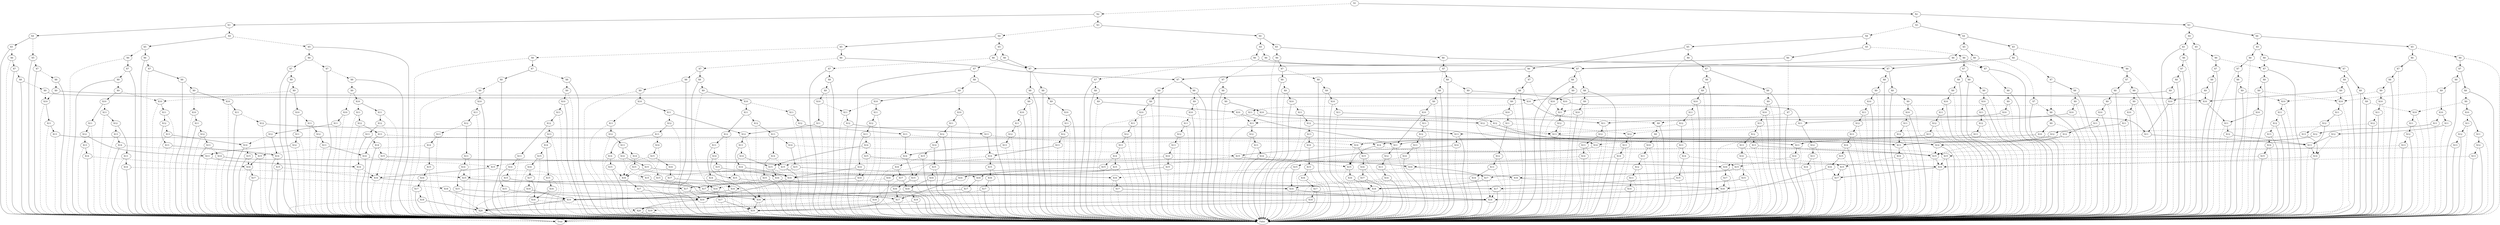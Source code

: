 digraph{139778012353808[label=X1]139778012357744[label="X2"]
139778012353808 -> 139778012357744[style=dashed label="" fontcolor = gray]
139778012362160[label="X3"]
139778012357744 -> 139778012362160[style=dashed label="" fontcolor = gray]
139779341132336[label="X4"]
139778012362160 -> 139779341132336[style=dashed label="" fontcolor = gray]
139778612290960[label="X5"]
139779341132336 -> 139778612290960[style=dashed label="" fontcolor = gray]
139779231617216[label="X6"]
139778612290960 -> 139779231617216[style=dashed label="" fontcolor = gray]
139779231625376[label="X7"]
139779231617216 -> 139779231625376[style=dashed label="" fontcolor = gray]
139779998778944[label="X8"]
139779231625376 -> 139779998778944[style=dashed label="" fontcolor = gray]
139780015398944[label="X9"]
139779998778944 -> 139780015398944[style=dashed label="" fontcolor = gray]
139780015396544[label="X10"]
139780015398944 -> 139780015396544[style=dashed label="" fontcolor = gray]
139779218183152[label="False"]
139780015396544 -> 139779218183152[style=dashed label="" fontcolor = gray]
139780015402208[label="X11 "]
139780015396544 -> 139780015402208 [label="" fontcolor = gray]
139779218183152[label="False"]
139780015402208 -> 139779218183152[style=dashed label="" fontcolor = gray]
139778455036560[label="X12 "]
139780015402208 -> 139778455036560 [label="" fontcolor = gray]
139778455036416[label="X14"]
139778455036560 -> 139778455036416[style=dashed label="" fontcolor = gray]
139778455039248[label="X15"]
139778455036416 -> 139778455039248[style=dashed label="" fontcolor = gray]
139778455034976[label="X16"]
139778455039248 -> 139778455034976[style=dashed label="" fontcolor = gray]
139779218183152[label="False"]
139778455034976 -> 139779218183152[style=dashed label="" fontcolor = gray]
139779198983984[label="X17 "]
139778455034976 -> 139779198983984 [label="" fontcolor = gray]
139779198982496[label="X18"]
139779198983984 -> 139779198982496[style=dashed label="" fontcolor = gray]
139779198978176[label="X19"]
139779198982496 -> 139779198978176[style=dashed label="" fontcolor = gray]
139779620579424[label="True"]
139779198978176 -> 139779620579424[style=dashed label="" fontcolor = gray]
139779218183152[label="False "]
139779198978176 -> 139779218183152 [label="" fontcolor = gray]
139779218183152[label="False "]
139779198982496 -> 139779218183152 [label="" fontcolor = gray]
139779198989312[label="X18 "]
139779198983984 -> 139779198989312 [label="" fontcolor = gray]
139779198977840[label="X19"]
139779198989312 -> 139779198977840[style=dashed label="" fontcolor = gray]
139779198978896[label="X20"]
139779198977840 -> 139779198978896[style=dashed label="" fontcolor = gray]
139779620579424[label="True"]
139779198978896 -> 139779620579424[style=dashed label="" fontcolor = gray]
139779218183152[label="False "]
139779198978896 -> 139779218183152 [label="" fontcolor = gray]
139779218183152[label="False "]
139779198977840 -> 139779218183152 [label="" fontcolor = gray]
139779218183152[label="False "]
139779198989312 -> 139779218183152 [label="" fontcolor = gray]
139779218183152[label="False "]
139778455039248 -> 139779218183152 [label="" fontcolor = gray]
139778455036032[label="X15 "]
139778455036416 -> 139778455036032 [label="" fontcolor = gray]
139778455038288[label="X16"]
139778455036032 -> 139778455038288[style=dashed label="" fontcolor = gray]
139779218183152[label="False"]
139778455038288 -> 139779218183152[style=dashed label="" fontcolor = gray]
139779198989312[label="X18 "]
139778455038288 -> 139779198989312 [label="" fontcolor = gray]
139779218183152[label="False "]
139778455036032 -> 139779218183152 [label="" fontcolor = gray]
139779218183152[label="False "]
139778455036560 -> 139779218183152 [label="" fontcolor = gray]
139780015390880[label="X10 "]
139780015398944 -> 139780015390880 [label="" fontcolor = gray]
139780015400624[label="X11"]
139780015390880 -> 139780015400624[style=dashed label="" fontcolor = gray]
139779218183152[label="False"]
139780015400624 -> 139779218183152[style=dashed label="" fontcolor = gray]
139778455037376[label="X12 "]
139780015400624 -> 139778455037376 [label="" fontcolor = gray]
139779218183152[label="False"]
139778455037376 -> 139779218183152[style=dashed label="" fontcolor = gray]
139778455028784[label="X13 "]
139778455037376 -> 139778455028784 [label="" fontcolor = gray]
139779198980480[label="X14"]
139778455028784 -> 139779198980480[style=dashed label="" fontcolor = gray]
139779198981152[label="X15"]
139779198980480 -> 139779198981152[style=dashed label="" fontcolor = gray]
139779218183152[label="False"]
139779198981152 -> 139779218183152[style=dashed label="" fontcolor = gray]
139779198989024[label="X16 "]
139779198981152 -> 139779198989024 [label="" fontcolor = gray]
139779218183152[label="False"]
139779198989024 -> 139779218183152[style=dashed label="" fontcolor = gray]
139779198984608[label="X17 "]
139779198989024 -> 139779198984608 [label="" fontcolor = gray]
139779198983648[label="X18"]
139779198984608 -> 139779198983648[style=dashed label="" fontcolor = gray]
139779218183152[label="False"]
139779198983648 -> 139779218183152[style=dashed label="" fontcolor = gray]
139779198978656[label="X19 "]
139779198983648 -> 139779198978656 [label="" fontcolor = gray]
139779218183152[label="False"]
139779198978656 -> 139779218183152[style=dashed label="" fontcolor = gray]
139779620579424[label="True "]
139779198978656 -> 139779620579424 [label="" fontcolor = gray]
139779218183152[label="False "]
139779198984608 -> 139779218183152 [label="" fontcolor = gray]
139779198980624[label="X15 "]
139779198980480 -> 139779198980624 [label="" fontcolor = gray]
139779218183152[label="False"]
139779198980624 -> 139779218183152[style=dashed label="" fontcolor = gray]
139779198991952[label="X16 "]
139779198980624 -> 139779198991952 [label="" fontcolor = gray]
139779218183152[label="False"]
139779198991952 -> 139779218183152[style=dashed label="" fontcolor = gray]
139779198982208[label="X17 "]
139779198991952 -> 139779198982208 [label="" fontcolor = gray]
139779198984416[label="X18"]
139779198982208 -> 139779198984416[style=dashed label="" fontcolor = gray]
139779218183152[label="False"]
139779198984416 -> 139779218183152[style=dashed label="" fontcolor = gray]
139779198980336[label="X19 "]
139779198984416 -> 139779198980336 [label="" fontcolor = gray]
139779218183152[label="False"]
139779198980336 -> 139779218183152[style=dashed label="" fontcolor = gray]
139779198978896[label="X20 "]
139779198980336 -> 139779198978896 [label="" fontcolor = gray]
139779218183152[label="False "]
139779198982208 -> 139779218183152 [label="" fontcolor = gray]
139779198989216[label="X14 "]
139778455028784 -> 139779198989216 [label="" fontcolor = gray]
139779198982880[label="X15"]
139779198989216 -> 139779198982880[style=dashed label="" fontcolor = gray]
139779218183152[label="False"]
139779198982880 -> 139779218183152[style=dashed label="" fontcolor = gray]
139779198978992[label="X16 "]
139779198982880 -> 139779198978992 [label="" fontcolor = gray]
139779218183152[label="False"]
139779198978992 -> 139779218183152[style=dashed label="" fontcolor = gray]
139779198981104[label="X17 "]
139779198978992 -> 139779198981104 [label="" fontcolor = gray]
139779198978656[label="X19"]
139779198981104 -> 139779198978656[style=dashed label="" fontcolor = gray]
139779218183152[label="False "]
139779198981104 -> 139779218183152 [label="" fontcolor = gray]
139779198991760[label="X15 "]
139779198989216 -> 139779198991760 [label="" fontcolor = gray]
139779218183152[label="False"]
139779198991760 -> 139779218183152[style=dashed label="" fontcolor = gray]
139779198977504[label="X16 "]
139779198991760 -> 139779198977504 [label="" fontcolor = gray]
139779218183152[label="False"]
139779198977504 -> 139779218183152[style=dashed label="" fontcolor = gray]
139779198980720[label="X17 "]
139779198977504 -> 139779198980720 [label="" fontcolor = gray]
139779198980336[label="X19"]
139779198980720 -> 139779198980336[style=dashed label="" fontcolor = gray]
139779218183152[label="False "]
139779198980720 -> 139779218183152 [label="" fontcolor = gray]
139779373805584[label="X11 "]
139780015390880 -> 139779373805584 [label="" fontcolor = gray]
139779218183152[label="False"]
139779373805584 -> 139779218183152[style=dashed label="" fontcolor = gray]
139778455043568[label="X12 "]
139779373805584 -> 139778455043568 [label="" fontcolor = gray]
139779218183152[label="False"]
139778455043568 -> 139779218183152[style=dashed label="" fontcolor = gray]
139778455041744[label="X13 "]
139778455043568 -> 139778455041744 [label="" fontcolor = gray]
139779198984128[label="X14"]
139778455041744 -> 139779198984128[style=dashed label="" fontcolor = gray]
139779198981872[label="X15"]
139779198984128 -> 139779198981872[style=dashed label="" fontcolor = gray]
139779198976784[label="X16"]
139779198981872 -> 139779198976784[style=dashed label="" fontcolor = gray]
139779218183152[label="False"]
139779198976784 -> 139779218183152[style=dashed label="" fontcolor = gray]
139779198979328[label="X17 "]
139779198976784 -> 139779198979328 [label="" fontcolor = gray]
139779198978656[label="X19"]
139779198979328 -> 139779198978656[style=dashed label="" fontcolor = gray]
139779198980336[label="X19 "]
139779198979328 -> 139779198980336 [label="" fontcolor = gray]
139779198987056[label="X16 "]
139779198981872 -> 139779198987056 [label="" fontcolor = gray]
139779218183152[label="False"]
139779198987056 -> 139779218183152[style=dashed label="" fontcolor = gray]
139779198983216[label="X17 "]
139779198987056 -> 139779198983216 [label="" fontcolor = gray]
139779198983648[label="X18"]
139779198983216 -> 139779198983648[style=dashed label="" fontcolor = gray]
139779198984416[label="X18 "]
139779198983216 -> 139779198984416 [label="" fontcolor = gray]
139779198986384[label="X15 "]
139779198984128 -> 139779198986384 [label="" fontcolor = gray]
139779198987248[label="X16"]
139779198986384 -> 139779198987248[style=dashed label="" fontcolor = gray]
139779218183152[label="False"]
139779198987248 -> 139779218183152[style=dashed label="" fontcolor = gray]
139779198980336[label="X19 "]
139779198987248 -> 139779198980336 [label="" fontcolor = gray]
139779198982352[label="X16 "]
139779198986384 -> 139779198982352 [label="" fontcolor = gray]
139779218183152[label="False"]
139779198982352 -> 139779218183152[style=dashed label="" fontcolor = gray]
139779198984416[label="X18 "]
139779198982352 -> 139779198984416 [label="" fontcolor = gray]
139779198983456[label="X14 "]
139778455041744 -> 139779198983456 [label="" fontcolor = gray]
139779198976784[label="X16"]
139779198983456 -> 139779198976784[style=dashed label="" fontcolor = gray]
139779198987248[label="X16 "]
139779198983456 -> 139779198987248 [label="" fontcolor = gray]
139779218183152[label="False "]
139779998778944 -> 139779218183152 [label="" fontcolor = gray]
139779218183152[label="False "]
139779231625376 -> 139779218183152 [label="" fontcolor = gray]
139779998786768[label="X7 "]
139779231617216 -> 139779998786768 [label="" fontcolor = gray]
139780015403984[label="X8"]
139779998786768 -> 139780015403984[style=dashed label="" fontcolor = gray]
139778455036320[label="X9"]
139780015403984 -> 139778455036320[style=dashed label="" fontcolor = gray]
139779218183152[label="False"]
139778455036320 -> 139779218183152[style=dashed label="" fontcolor = gray]
139778455034208[label="X10 "]
139778455036320 -> 139778455034208 [label="" fontcolor = gray]
139779198985376[label="X11"]
139778455034208 -> 139779198985376[style=dashed label="" fontcolor = gray]
139779218183152[label="False"]
139779198985376 -> 139779218183152[style=dashed label="" fontcolor = gray]
139779198986096[label="X12 "]
139779198985376 -> 139779198986096 [label="" fontcolor = gray]
139779218183152[label="False"]
139779198986096 -> 139779218183152[style=dashed label="" fontcolor = gray]
139779198985904[label="X13 "]
139779198986096 -> 139779198985904 [label="" fontcolor = gray]
139779218183152[label="False"]
139779198985904 -> 139779218183152[style=dashed label="" fontcolor = gray]
139779198989216[label="X14 "]
139779198985904 -> 139779198989216 [label="" fontcolor = gray]
139779218183152[label="False "]
139778455034208 -> 139779218183152 [label="" fontcolor = gray]
139779218183152[label="False "]
139780015403984 -> 139779218183152 [label="" fontcolor = gray]
139780015404176[label="X8 "]
139779998786768 -> 139780015404176 [label="" fontcolor = gray]
139778455035936[label="X9"]
139780015404176 -> 139778455035936[style=dashed label="" fontcolor = gray]
139779218183152[label="False"]
139778455035936 -> 139779218183152[style=dashed label="" fontcolor = gray]
139779198988544[label="X10 "]
139778455035936 -> 139779198988544 [label="" fontcolor = gray]
139779198990464[label="X11"]
139779198988544 -> 139779198990464[style=dashed label="" fontcolor = gray]
139779218183152[label="False"]
139779198990464 -> 139779218183152[style=dashed label="" fontcolor = gray]
139779198981968[label="X12 "]
139779198990464 -> 139779198981968 [label="" fontcolor = gray]
139779218183152[label="False"]
139779198981968 -> 139779218183152[style=dashed label="" fontcolor = gray]
139779198983072[label="X13 "]
139779198981968 -> 139779198983072 [label="" fontcolor = gray]
139779218183152[label="False"]
139779198983072 -> 139779218183152[style=dashed label="" fontcolor = gray]
139779198988688[label="X14 "]
139779198983072 -> 139779198988688 [label="" fontcolor = gray]
139779198990368[label="X15"]
139779198988688 -> 139779198990368[style=dashed label="" fontcolor = gray]
139779218183152[label="False"]
139779198990368 -> 139779218183152[style=dashed label="" fontcolor = gray]
139779198982304[label="X16 "]
139779198990368 -> 139779198982304 [label="" fontcolor = gray]
139779218183152[label="False"]
139779198982304 -> 139779218183152[style=dashed label="" fontcolor = gray]
139779198987152[label="X17 "]
139779198982304 -> 139779198987152 [label="" fontcolor = gray]
139779198983744[label="X19"]
139779198987152 -> 139779198983744[style=dashed label="" fontcolor = gray]
139779198980384[label="X20"]
139779198983744 -> 139779198980384[style=dashed label="" fontcolor = gray]
139779218183152[label="False"]
139779198980384 -> 139779218183152[style=dashed label="" fontcolor = gray]
139779620579424[label="True "]
139779198980384 -> 139779620579424 [label="" fontcolor = gray]
139779198980384[label="X20 "]
139779198983744 -> 139779198980384 [label="" fontcolor = gray]
139779218183152[label="False "]
139779198987152 -> 139779218183152 [label="" fontcolor = gray]
139779198982880[label="X15 "]
139779198988688 -> 139779198982880 [label="" fontcolor = gray]
139779218183152[label="False "]
139779198988544 -> 139779218183152 [label="" fontcolor = gray]
139779218183152[label="False "]
139780015404176 -> 139779218183152 [label="" fontcolor = gray]
139779231627632[label="X6 "]
139778612290960 -> 139779231627632 [label="" fontcolor = gray]
139780015401152[label="X7"]
139779231627632 -> 139780015401152[style=dashed label="" fontcolor = gray]
139778455034832[label="X8"]
139780015401152 -> 139778455034832[style=dashed label="" fontcolor = gray]
139779198984176[label="X9"]
139778455034832 -> 139779198984176[style=dashed label="" fontcolor = gray]
139779218183152[label="False"]
139779198984176 -> 139779218183152[style=dashed label="" fontcolor = gray]
139779198987632[label="X10 "]
139779198984176 -> 139779198987632 [label="" fontcolor = gray]
139780015400624[label="X11"]
139779198987632 -> 139780015400624[style=dashed label="" fontcolor = gray]
139779620579280[label="X11 "]
139779198987632 -> 139779620579280 [label="" fontcolor = gray]
139779218183152[label="False"]
139779620579280 -> 139779218183152[style=dashed label="" fontcolor = gray]
139779198984560[label="X12 "]
139779620579280 -> 139779198984560 [label="" fontcolor = gray]
139779218183152[label="False"]
139779198984560 -> 139779218183152[style=dashed label="" fontcolor = gray]
139779198991472[label="X13 "]
139779198984560 -> 139779198991472 [label="" fontcolor = gray]
139779198989264[label="X14"]
139779198991472 -> 139779198989264[style=dashed label="" fontcolor = gray]
139779198980672[label="X15"]
139779198989264 -> 139779198980672[style=dashed label="" fontcolor = gray]
139780000564992[label="X16"]
139779198980672 -> 139780000564992[style=dashed label="" fontcolor = gray]
139779218183152[label="False"]
139780000564992 -> 139779218183152[style=dashed label="" fontcolor = gray]
139779198978656[label="X19 "]
139780000564992 -> 139779198978656 [label="" fontcolor = gray]
139780000572480[label="X16 "]
139779198980672 -> 139780000572480 [label="" fontcolor = gray]
139779218183152[label="False"]
139780000572480 -> 139779218183152[style=dashed label="" fontcolor = gray]
139779198983648[label="X18 "]
139780000572480 -> 139779198983648 [label="" fontcolor = gray]
139779198986384[label="X15 "]
139779198989264 -> 139779198986384 [label="" fontcolor = gray]
139779198985232[label="X14 "]
139779198991472 -> 139779198985232 [label="" fontcolor = gray]
139780000564992[label="X16"]
139779198985232 -> 139780000564992[style=dashed label="" fontcolor = gray]
139779198987248[label="X16 "]
139779198985232 -> 139779198987248 [label="" fontcolor = gray]
139779218183152[label="False "]
139778455034832 -> 139779218183152 [label="" fontcolor = gray]
139779218183152[label="False "]
139780015401152 -> 139779218183152 [label="" fontcolor = gray]
139779998786768[label="X7 "]
139779231627632 -> 139779998786768 [label="" fontcolor = gray]
139779231625424[label="X5 "]
139779341132336 -> 139779231625424 [label="" fontcolor = gray]
139779231628448[label="X6"]
139779231625424 -> 139779231628448[style=dashed label="" fontcolor = gray]
139779218183152[label="False"]
139779231628448 -> 139779218183152[style=dashed label="" fontcolor = gray]
139779198986000[label="X7 "]
139779231628448 -> 139779198986000 [label="" fontcolor = gray]
139780000575312[label="X8"]
139779198986000 -> 139780000575312[style=dashed label="" fontcolor = gray]
139780000570080[label="X9"]
139780000575312 -> 139780000570080[style=dashed label="" fontcolor = gray]
139779218183152[label="False"]
139780000570080 -> 139779218183152[style=dashed label="" fontcolor = gray]
139780000576560[label="X10 "]
139780000570080 -> 139780000576560 [label="" fontcolor = gray]
139780000575792[label="X11"]
139780000576560 -> 139780000575792[style=dashed label="" fontcolor = gray]
139779218183152[label="False"]
139780000575792 -> 139779218183152[style=dashed label="" fontcolor = gray]
139780000565088[label="X12 "]
139780000575792 -> 139780000565088 [label="" fontcolor = gray]
139780000578912[label="X13"]
139780000565088 -> 139780000578912[style=dashed label="" fontcolor = gray]
139779218183152[label="False"]
139780000578912 -> 139779218183152[style=dashed label="" fontcolor = gray]
139780000563648[label="X14 "]
139780000578912 -> 139780000563648 [label="" fontcolor = gray]
139780000572960[label="X15"]
139780000563648 -> 139780000572960[style=dashed label="" fontcolor = gray]
139779218183152[label="False"]
139780000572960 -> 139779218183152[style=dashed label="" fontcolor = gray]
139780000574256[label="X16 "]
139780000572960 -> 139780000574256 [label="" fontcolor = gray]
139779218183152[label="False"]
139780000574256 -> 139779218183152[style=dashed label="" fontcolor = gray]
139780000563984[label="X17 "]
139780000574256 -> 139780000563984 [label="" fontcolor = gray]
139780000571520[label="X18"]
139780000563984 -> 139780000571520[style=dashed label="" fontcolor = gray]
139779620579424[label="True"]
139780000571520 -> 139779620579424[style=dashed label="" fontcolor = gray]
139779198983744[label="X19 "]
139780000571520 -> 139779198983744 [label="" fontcolor = gray]
139780000575072[label="X18 "]
139780000563984 -> 139780000575072 [label="" fontcolor = gray]
139779198978896[label="X20"]
139780000575072 -> 139779198978896[style=dashed label="" fontcolor = gray]
139779218183152[label="False "]
139780000575072 -> 139779218183152 [label="" fontcolor = gray]
139780000579440[label="X15 "]
139780000563648 -> 139780000579440 [label="" fontcolor = gray]
139779218183152[label="False"]
139780000579440 -> 139779218183152[style=dashed label="" fontcolor = gray]
139780000565808[label="X16 "]
139780000579440 -> 139780000565808 [label="" fontcolor = gray]
139779218183152[label="False"]
139780000565808 -> 139779218183152[style=dashed label="" fontcolor = gray]
139780000575072[label="X18 "]
139780000565808 -> 139780000575072 [label="" fontcolor = gray]
139780000576608[label="X13 "]
139780000565088 -> 139780000576608 [label="" fontcolor = gray]
139779218183152[label="False"]
139780000576608 -> 139779218183152[style=dashed label="" fontcolor = gray]
139780000578144[label="X14 "]
139780000576608 -> 139780000578144 [label="" fontcolor = gray]
139780000574640[label="X15"]
139780000578144 -> 139780000574640[style=dashed label="" fontcolor = gray]
139779218183152[label="False"]
139780000574640 -> 139779218183152[style=dashed label="" fontcolor = gray]
139779198979328[label="X17 "]
139780000574640 -> 139779198979328 [label="" fontcolor = gray]
139780000564560[label="X15 "]
139780000578144 -> 139780000564560 [label="" fontcolor = gray]
139779218183152[label="False"]
139780000564560 -> 139779218183152[style=dashed label="" fontcolor = gray]
139779198980336[label="X19 "]
139780000564560 -> 139779198980336 [label="" fontcolor = gray]
139779218183152[label="False "]
139780000576560 -> 139779218183152 [label="" fontcolor = gray]
139779218183152[label="False "]
139780000575312 -> 139779218183152 [label="" fontcolor = gray]
139780000570704[label="X8 "]
139779198986000 -> 139780000570704 [label="" fontcolor = gray]
139780000577184[label="X9"]
139780000570704 -> 139780000577184[style=dashed label="" fontcolor = gray]
139779218183152[label="False"]
139780000577184 -> 139779218183152[style=dashed label="" fontcolor = gray]
139780000571808[label="X10 "]
139780000577184 -> 139780000571808 [label="" fontcolor = gray]
139780000571664[label="X11"]
139780000571808 -> 139780000571664[style=dashed label="" fontcolor = gray]
139779218183152[label="False"]
139780000571664 -> 139779218183152[style=dashed label="" fontcolor = gray]
139780000578288[label="X12 "]
139780000571664 -> 139780000578288 [label="" fontcolor = gray]
139780000571136[label="X13"]
139780000578288 -> 139780000571136[style=dashed label="" fontcolor = gray]
139779218183152[label="False"]
139780000571136 -> 139779218183152[style=dashed label="" fontcolor = gray]
139780000564176[label="X14 "]
139780000571136 -> 139780000564176 [label="" fontcolor = gray]
139780000574448[label="X15"]
139780000564176 -> 139780000574448[style=dashed label="" fontcolor = gray]
139779218183152[label="False"]
139780000574448 -> 139779218183152[style=dashed label="" fontcolor = gray]
139780000570656[label="X16 "]
139780000574448 -> 139780000570656 [label="" fontcolor = gray]
139779218183152[label="False"]
139780000570656 -> 139779218183152[style=dashed label="" fontcolor = gray]
139780000576176[label="X17 "]
139780000570656 -> 139780000576176 [label="" fontcolor = gray]
139780000566816[label="X18"]
139780000576176 -> 139780000566816[style=dashed label="" fontcolor = gray]
139779198980384[label="X20"]
139780000566816 -> 139779198980384[style=dashed label="" fontcolor = gray]
139779198983744[label="X19 "]
139780000566816 -> 139779198983744 [label="" fontcolor = gray]
139779218183152[label="False "]
139780000576176 -> 139779218183152 [label="" fontcolor = gray]
139780000579200[label="X15 "]
139780000564176 -> 139780000579200 [label="" fontcolor = gray]
139779218183152[label="False"]
139780000579200 -> 139779218183152[style=dashed label="" fontcolor = gray]
139780000566864[label="X16 "]
139780000579200 -> 139780000566864 [label="" fontcolor = gray]
139779218183152[label="False"]
139780000566864 -> 139779218183152[style=dashed label="" fontcolor = gray]
139780000566144[label="X17 "]
139780000566864 -> 139780000566144 [label="" fontcolor = gray]
139780000568736[label="X18"]
139780000566144 -> 139780000568736[style=dashed label="" fontcolor = gray]
139779620579424[label="True"]
139780000568736 -> 139779620579424[style=dashed label="" fontcolor = gray]
139779198980384[label="X20 "]
139780000568736 -> 139779198980384 [label="" fontcolor = gray]
139779218183152[label="False "]
139780000566144 -> 139779218183152 [label="" fontcolor = gray]
139780000578768[label="X13 "]
139780000578288 -> 139780000578768 [label="" fontcolor = gray]
139779218183152[label="False"]
139780000578768 -> 139779218183152[style=dashed label="" fontcolor = gray]
139780000570224[label="X14 "]
139780000578768 -> 139780000570224 [label="" fontcolor = gray]
139780000575168[label="X15"]
139780000570224 -> 139780000575168[style=dashed label="" fontcolor = gray]
139779218183152[label="False"]
139780000575168 -> 139779218183152[style=dashed label="" fontcolor = gray]
139779198987152[label="X17 "]
139780000575168 -> 139779198987152 [label="" fontcolor = gray]
139780000563552[label="X15 "]
139780000570224 -> 139780000563552 [label="" fontcolor = gray]
139779218183152[label="False"]
139780000563552 -> 139779218183152[style=dashed label="" fontcolor = gray]
139779198981104[label="X17 "]
139780000563552 -> 139779198981104 [label="" fontcolor = gray]
139779218183152[label="False "]
139780000571808 -> 139779218183152 [label="" fontcolor = gray]
139779218183152[label="False "]
139780000570704 -> 139779218183152 [label="" fontcolor = gray]
139779998784896[label="X6 "]
139779231625424 -> 139779998784896 [label="" fontcolor = gray]
139779198979712[label="X7"]
139779998784896 -> 139779198979712[style=dashed label="" fontcolor = gray]
139780000572096[label="X8"]
139779198979712 -> 139780000572096[style=dashed label="" fontcolor = gray]
139780000572576[label="X9"]
139780000572096 -> 139780000572576[style=dashed label="" fontcolor = gray]
139779218183152[label="False"]
139780000572576 -> 139779218183152[style=dashed label="" fontcolor = gray]
139780000564656[label="X10 "]
139780000572576 -> 139780000564656 [label="" fontcolor = gray]
139780000576752[label="X11"]
139780000564656 -> 139780000576752[style=dashed label="" fontcolor = gray]
139779218183152[label="False"]
139780000576752 -> 139779218183152[style=dashed label="" fontcolor = gray]
139780000563696[label="X12 "]
139780000576752 -> 139780000563696 [label="" fontcolor = gray]
139779218183152[label="False"]
139780000563696 -> 139779218183152[style=dashed label="" fontcolor = gray]
139780000566240[label="X13 "]
139780000563696 -> 139780000566240 [label="" fontcolor = gray]
139780000567056[label="X14"]
139780000566240 -> 139780000567056[style=dashed label="" fontcolor = gray]
139780000568256[label="X15"]
139780000567056 -> 139780000568256[style=dashed label="" fontcolor = gray]
139780000570464[label="X16"]
139780000568256 -> 139780000570464[style=dashed label="" fontcolor = gray]
139779218183152[label="False"]
139780000570464 -> 139779218183152[style=dashed label="" fontcolor = gray]
139780000570512[label="X17 "]
139780000570464 -> 139780000570512 [label="" fontcolor = gray]
139779218183152[label="False"]
139780000570512 -> 139779218183152[style=dashed label="" fontcolor = gray]
139779198978656[label="X19 "]
139780000570512 -> 139779198978656 [label="" fontcolor = gray]
139780000572480[label="X16 "]
139780000568256 -> 139780000572480 [label="" fontcolor = gray]
139780000570848[label="X15 "]
139780000567056 -> 139780000570848 [label="" fontcolor = gray]
139780000565232[label="X16"]
139780000570848 -> 139780000565232[style=dashed label="" fontcolor = gray]
139779218183152[label="False"]
139780000565232 -> 139779218183152[style=dashed label="" fontcolor = gray]
139780000568592[label="X17 "]
139780000565232 -> 139780000568592 [label="" fontcolor = gray]
139779218183152[label="False"]
139780000568592 -> 139779218183152[style=dashed label="" fontcolor = gray]
139779198980336[label="X19 "]
139780000568592 -> 139779198980336 [label="" fontcolor = gray]
139779198982352[label="X16 "]
139780000570848 -> 139779198982352 [label="" fontcolor = gray]
139780000575456[label="X14 "]
139780000566240 -> 139780000575456 [label="" fontcolor = gray]
139780000572624[label="X15"]
139780000575456 -> 139780000572624[style=dashed label="" fontcolor = gray]
139780000570464[label="X16"]
139780000572624 -> 139780000570464[style=dashed label="" fontcolor = gray]
139780000564992[label="X16 "]
139780000572624 -> 139780000564992 [label="" fontcolor = gray]
139780000563360[label="X15 "]
139780000575456 -> 139780000563360 [label="" fontcolor = gray]
139780000565232[label="X16"]
139780000563360 -> 139780000565232[style=dashed label="" fontcolor = gray]
139779198987248[label="X16 "]
139780000563360 -> 139779198987248 [label="" fontcolor = gray]
139780000570944[label="X11 "]
139780000564656 -> 139780000570944 [label="" fontcolor = gray]
139780000571184[label="X12"]
139780000570944 -> 139780000571184[style=dashed label="" fontcolor = gray]
139779218183152[label="False"]
139780000571184 -> 139779218183152[style=dashed label="" fontcolor = gray]
139780000572288[label="X13 "]
139780000571184 -> 139780000572288 [label="" fontcolor = gray]
139780000569072[label="X14"]
139780000572288 -> 139780000569072[style=dashed label="" fontcolor = gray]
139779218183152[label="False"]
139780000569072 -> 139779218183152[style=dashed label="" fontcolor = gray]
139780000563312[label="X15 "]
139780000569072 -> 139780000563312 [label="" fontcolor = gray]
139780000565232[label="X16"]
139780000563312 -> 139780000565232[style=dashed label="" fontcolor = gray]
139780000566672[label="X16 "]
139780000563312 -> 139780000566672 [label="" fontcolor = gray]
139779218183152[label="False"]
139780000566672 -> 139779218183152[style=dashed label="" fontcolor = gray]
139780000575696[label="X17 "]
139780000566672 -> 139780000575696 [label="" fontcolor = gray]
139779218183152[label="False"]
139780000575696 -> 139779218183152[style=dashed label="" fontcolor = gray]
139779198984416[label="X18 "]
139780000575696 -> 139779198984416 [label="" fontcolor = gray]
139780000576224[label="X14 "]
139780000572288 -> 139780000576224 [label="" fontcolor = gray]
139779218183152[label="False"]
139780000576224 -> 139779218183152[style=dashed label="" fontcolor = gray]
139780000573056[label="X15 "]
139780000576224 -> 139780000573056 [label="" fontcolor = gray]
139780000565232[label="X16"]
139780000573056 -> 139780000565232[style=dashed label="" fontcolor = gray]
139779218183152[label="False "]
139780000573056 -> 139779218183152 [label="" fontcolor = gray]
139779198984560[label="X12 "]
139780000570944 -> 139779198984560 [label="" fontcolor = gray]
139779218183152[label="False "]
139780000572096 -> 139779218183152 [label="" fontcolor = gray]
139780000566528[label="X8 "]
139779198979712 -> 139780000566528 [label="" fontcolor = gray]
139780000574976[label="X9"]
139780000566528 -> 139780000574976[style=dashed label="" fontcolor = gray]
139779218183152[label="False"]
139780000574976 -> 139779218183152[style=dashed label="" fontcolor = gray]
139780000565280[label="X10 "]
139780000574976 -> 139780000565280 [label="" fontcolor = gray]
139780000566432[label="X11"]
139780000565280 -> 139780000566432[style=dashed label="" fontcolor = gray]
139779218183152[label="False"]
139780000566432 -> 139779218183152[style=dashed label="" fontcolor = gray]
139780000577856[label="X12 "]
139780000566432 -> 139780000577856 [label="" fontcolor = gray]
139779218183152[label="False"]
139780000577856 -> 139779218183152[style=dashed label="" fontcolor = gray]
139780000568208[label="X13 "]
139780000577856 -> 139780000568208 [label="" fontcolor = gray]
139780000578816[label="X14"]
139780000568208 -> 139780000578816[style=dashed label="" fontcolor = gray]
139780000578384[label="X15"]
139780000578816 -> 139780000578384[style=dashed label="" fontcolor = gray]
139779218183152[label="False"]
139780000578384 -> 139779218183152[style=dashed label="" fontcolor = gray]
139780000573584[label="X16 "]
139780000578384 -> 139780000573584 [label="" fontcolor = gray]
139779218183152[label="False"]
139780000573584 -> 139779218183152[style=dashed label="" fontcolor = gray]
139780000573776[label="X17 "]
139780000573584 -> 139780000573776 [label="" fontcolor = gray]
139780000574544[label="X18"]
139780000573776 -> 139780000574544[style=dashed label="" fontcolor = gray]
139779218183152[label="False"]
139780000574544 -> 139779218183152[style=dashed label="" fontcolor = gray]
139779198983744[label="X19 "]
139780000574544 -> 139779198983744 [label="" fontcolor = gray]
139779218183152[label="False "]
139780000573776 -> 139779218183152 [label="" fontcolor = gray]
139779198981152[label="X15 "]
139780000578816 -> 139779198981152 [label="" fontcolor = gray]
139779198988688[label="X14 "]
139780000568208 -> 139779198988688 [label="" fontcolor = gray]
139780000569456[label="X11 "]
139780000565280 -> 139780000569456 [label="" fontcolor = gray]
139780000571760[label="X12"]
139780000569456 -> 139780000571760[style=dashed label="" fontcolor = gray]
139779218183152[label="False"]
139780000571760 -> 139779218183152[style=dashed label="" fontcolor = gray]
139780000567488[label="X13 "]
139780000571760 -> 139780000567488 [label="" fontcolor = gray]
139780000566384[label="X14"]
139780000567488 -> 139780000566384[style=dashed label="" fontcolor = gray]
139780000575888[label="X15"]
139780000566384 -> 139780000575888[style=dashed label="" fontcolor = gray]
139780000572384[label="X16"]
139780000575888 -> 139780000572384[style=dashed label="" fontcolor = gray]
139779218183152[label="False"]
139780000572384 -> 139779218183152[style=dashed label="" fontcolor = gray]
139780000567536[label="X17 "]
139780000572384 -> 139780000567536 [label="" fontcolor = gray]
139779218183152[label="False"]
139780000567536 -> 139779218183152[style=dashed label="" fontcolor = gray]
139779198983744[label="X19 "]
139780000567536 -> 139779198983744 [label="" fontcolor = gray]
139780000565184[label="X16 "]
139780000575888 -> 139780000565184 [label="" fontcolor = gray]
139779218183152[label="False"]
139780000565184 -> 139779218183152[style=dashed label="" fontcolor = gray]
139780000577760[label="X17 "]
139780000565184 -> 139780000577760 [label="" fontcolor = gray]
139779218183152[label="False"]
139780000577760 -> 139779218183152[style=dashed label="" fontcolor = gray]
139780000574544[label="X18 "]
139780000577760 -> 139780000574544 [label="" fontcolor = gray]
139780000576848[label="X15 "]
139780000566384 -> 139780000576848 [label="" fontcolor = gray]
139780000570464[label="X16"]
139780000576848 -> 139780000570464[style=dashed label="" fontcolor = gray]
139780000568400[label="X16 "]
139780000576848 -> 139780000568400 [label="" fontcolor = gray]
139779218183152[label="False"]
139780000568400 -> 139779218183152[style=dashed label="" fontcolor = gray]
139780000577712[label="X17 "]
139780000568400 -> 139780000577712 [label="" fontcolor = gray]
139779218183152[label="False"]
139780000577712 -> 139779218183152[style=dashed label="" fontcolor = gray]
139779198983648[label="X18 "]
139780000577712 -> 139779198983648 [label="" fontcolor = gray]
139780000575024[label="X14 "]
139780000567488 -> 139780000575024 [label="" fontcolor = gray]
139780000571568[label="X15"]
139780000575024 -> 139780000571568[style=dashed label="" fontcolor = gray]
139780000572384[label="X16"]
139780000571568 -> 139780000572384[style=dashed label="" fontcolor = gray]
139779218183152[label="False "]
139780000571568 -> 139779218183152 [label="" fontcolor = gray]
139780000576704[label="X15 "]
139780000575024 -> 139780000576704 [label="" fontcolor = gray]
139780000570464[label="X16"]
139780000576704 -> 139780000570464[style=dashed label="" fontcolor = gray]
139779218183152[label="False "]
139780000576704 -> 139779218183152 [label="" fontcolor = gray]
139780000566480[label="X12 "]
139780000569456 -> 139780000566480 [label="" fontcolor = gray]
139779218183152[label="False"]
139780000566480 -> 139779218183152[style=dashed label="" fontcolor = gray]
139780000579248[label="X13 "]
139780000566480 -> 139780000579248 [label="" fontcolor = gray]
139780000574352[label="X14"]
139780000579248 -> 139780000574352[style=dashed label="" fontcolor = gray]
139780000572240[label="X15"]
139780000574352 -> 139780000572240[style=dashed label="" fontcolor = gray]
139780000574592[label="X16"]
139780000572240 -> 139780000574592[style=dashed label="" fontcolor = gray]
139779218183152[label="False"]
139780000574592 -> 139779218183152[style=dashed label="" fontcolor = gray]
139779198983744[label="X19 "]
139780000574592 -> 139779198983744 [label="" fontcolor = gray]
139780000569984[label="X16 "]
139780000572240 -> 139780000569984 [label="" fontcolor = gray]
139779218183152[label="False"]
139780000569984 -> 139779218183152[style=dashed label="" fontcolor = gray]
139780000574544[label="X18 "]
139780000569984 -> 139780000574544 [label="" fontcolor = gray]
139779198980672[label="X15 "]
139780000574352 -> 139779198980672 [label="" fontcolor = gray]
139780000576272[label="X14 "]
139780000579248 -> 139780000576272 [label="" fontcolor = gray]
139780000574592[label="X16"]
139780000576272 -> 139780000574592[style=dashed label="" fontcolor = gray]
139780000564992[label="X16 "]
139780000576272 -> 139780000564992 [label="" fontcolor = gray]
139779218183152[label="False "]
139780000566528 -> 139779218183152 [label="" fontcolor = gray]
139780000565376[label="X7 "]
139779998784896 -> 139780000565376 [label="" fontcolor = gray]
139780000570896[label="X8"]
139780000565376 -> 139780000570896[style=dashed label="" fontcolor = gray]
139780000574400[label="X9"]
139780000570896 -> 139780000574400[style=dashed label="" fontcolor = gray]
139779218183152[label="False"]
139780000574400 -> 139779218183152[style=dashed label="" fontcolor = gray]
139780000567344[label="X10 "]
139780000574400 -> 139780000567344 [label="" fontcolor = gray]
139780000566720[label="X11"]
139780000567344 -> 139780000566720[style=dashed label="" fontcolor = gray]
139779218183152[label="False"]
139780000566720 -> 139779218183152[style=dashed label="" fontcolor = gray]
139780000575360[label="X12 "]
139780000566720 -> 139780000575360 [label="" fontcolor = gray]
139779218183152[label="False"]
139780000575360 -> 139779218183152[style=dashed label="" fontcolor = gray]
139780000569504[label="X13 "]
139780000575360 -> 139780000569504 [label="" fontcolor = gray]
139779218183152[label="False"]
139780000569504 -> 139779218183152[style=dashed label="" fontcolor = gray]
139780000563840[label="X14 "]
139780000569504 -> 139780000563840 [label="" fontcolor = gray]
139779181861264[label="X15"]
139780000563840 -> 139779181861264[style=dashed label="" fontcolor = gray]
139779218183152[label="False"]
139779181861264 -> 139779218183152[style=dashed label="" fontcolor = gray]
139779181856176[label="X16 "]
139779181861264 -> 139779181856176 [label="" fontcolor = gray]
139779198987152[label="X17"]
139779181856176 -> 139779198987152[style=dashed label="" fontcolor = gray]
139779198978656[label="X19 "]
139779181856176 -> 139779198978656 [label="" fontcolor = gray]
139779181863184[label="X15 "]
139780000563840 -> 139779181863184 [label="" fontcolor = gray]
139779218183152[label="False"]
139779181863184 -> 139779218183152[style=dashed label="" fontcolor = gray]
139779198987248[label="X16 "]
139779181863184 -> 139779198987248 [label="" fontcolor = gray]
139779218183152[label="False "]
139780000567344 -> 139779218183152 [label="" fontcolor = gray]
139779218183152[label="False "]
139780000570896 -> 139779218183152 [label="" fontcolor = gray]
139780000572000[label="X8 "]
139780000565376 -> 139780000572000 [label="" fontcolor = gray]
139780000568880[label="X9"]
139780000572000 -> 139780000568880[style=dashed label="" fontcolor = gray]
139779218183152[label="False"]
139780000568880 -> 139779218183152[style=dashed label="" fontcolor = gray]
139780000574304[label="X10 "]
139780000568880 -> 139780000574304 [label="" fontcolor = gray]
139780000568832[label="X11"]
139780000574304 -> 139780000568832[style=dashed label="" fontcolor = gray]
139779218183152[label="False"]
139780000568832 -> 139779218183152[style=dashed label="" fontcolor = gray]
139780000567392[label="X12 "]
139780000568832 -> 139780000567392 [label="" fontcolor = gray]
139779218183152[label="False"]
139780000567392 -> 139779218183152[style=dashed label="" fontcolor = gray]
139779181855600[label="X13 "]
139780000567392 -> 139779181855600 [label="" fontcolor = gray]
139779218183152[label="False"]
139779181855600 -> 139779218183152[style=dashed label="" fontcolor = gray]
139779181855648[label="X14 "]
139779181855600 -> 139779181855648 [label="" fontcolor = gray]
139780000575168[label="X15"]
139779181855648 -> 139780000575168[style=dashed label="" fontcolor = gray]
139779181854976[label="X15 "]
139779181855648 -> 139779181854976 [label="" fontcolor = gray]
139779218183152[label="False"]
139779181854976 -> 139779218183152[style=dashed label="" fontcolor = gray]
139779181866496[label="X16 "]
139779181854976 -> 139779181866496 [label="" fontcolor = gray]
139779198987152[label="X17"]
139779181866496 -> 139779198987152[style=dashed label="" fontcolor = gray]
139779198981104[label="X17 "]
139779181866496 -> 139779198981104 [label="" fontcolor = gray]
139779218183152[label="False "]
139780000574304 -> 139779218183152 [label="" fontcolor = gray]
139779218183152[label="False "]
139780000572000 -> 139779218183152 [label="" fontcolor = gray]
139778612290672[label="X4 "]
139778012362160 -> 139778612290672 [label="" fontcolor = gray]
139779231627104[label="X5"]
139778612290672 -> 139779231627104[style=dashed label="" fontcolor = gray]
139779198987008[label="X6"]
139779231627104 -> 139779198987008[style=dashed label="" fontcolor = gray]
139780000571952[label="X7"]
139779198987008 -> 139780000571952[style=dashed label="" fontcolor = gray]
139780000571472[label="X8"]
139780000571952 -> 139780000571472[style=dashed label="" fontcolor = gray]
139780000563936[label="X9"]
139780000571472 -> 139780000563936[style=dashed label="" fontcolor = gray]
139779218183152[label="False"]
139780000563936 -> 139779218183152[style=dashed label="" fontcolor = gray]
139779181858432[label="X10 "]
139780000563936 -> 139779181858432 [label="" fontcolor = gray]
139779181863136[label="X11"]
139779181858432 -> 139779181863136[style=dashed label="" fontcolor = gray]
139779218183152[label="False"]
139779181863136 -> 139779218183152[style=dashed label="" fontcolor = gray]
139779181861792[label="X12 "]
139779181863136 -> 139779181861792 [label="" fontcolor = gray]
139779218183152[label="False"]
139779181861792 -> 139779218183152[style=dashed label="" fontcolor = gray]
139779181861504[label="X13 "]
139779181861792 -> 139779181861504 [label="" fontcolor = gray]
139779218183152[label="False"]
139779181861504 -> 139779218183152[style=dashed label="" fontcolor = gray]
139779181864912[label="X14 "]
139779181861504 -> 139779181864912 [label="" fontcolor = gray]
139779198981152[label="X15"]
139779181864912 -> 139779198981152[style=dashed label="" fontcolor = gray]
139779218183152[label="False "]
139779181864912 -> 139779218183152 [label="" fontcolor = gray]
139779181870240[label="X11 "]
139779181858432 -> 139779181870240 [label="" fontcolor = gray]
139779218183152[label="False"]
139779181870240 -> 139779218183152[style=dashed label="" fontcolor = gray]
139779181857760[label="X12 "]
139779181870240 -> 139779181857760 [label="" fontcolor = gray]
139779218183152[label="False"]
139779181857760 -> 139779218183152[style=dashed label="" fontcolor = gray]
139779181854784[label="X13 "]
139779181857760 -> 139779181854784 [label="" fontcolor = gray]
139779218183152[label="False"]
139779181854784 -> 139779218183152[style=dashed label="" fontcolor = gray]
139779181866592[label="X14 "]
139779181854784 -> 139779181866592 [label="" fontcolor = gray]
139779198987056[label="X16"]
139779181866592 -> 139779198987056[style=dashed label="" fontcolor = gray]
139779218183152[label="False "]
139779181866592 -> 139779218183152 [label="" fontcolor = gray]
139779218183152[label="False "]
139780000571472 -> 139779218183152 [label="" fontcolor = gray]
139779218183152[label="False "]
139780000571952 -> 139779218183152 [label="" fontcolor = gray]
139780000568304[label="X7 "]
139779198987008 -> 139780000568304 [label="" fontcolor = gray]
139780000569648[label="X8"]
139780000568304 -> 139780000569648[style=dashed label="" fontcolor = gray]
139779181863952[label="X9"]
139780000569648 -> 139779181863952[style=dashed label="" fontcolor = gray]
139779218183152[label="False"]
139779181863952 -> 139779218183152[style=dashed label="" fontcolor = gray]
139779181864816[label="X10 "]
139779181863952 -> 139779181864816 [label="" fontcolor = gray]
139779181863136[label="X11"]
139779181864816 -> 139779181863136[style=dashed label="" fontcolor = gray]
139779218183152[label="False "]
139779181864816 -> 139779218183152 [label="" fontcolor = gray]
139779218183152[label="False "]
139780000569648 -> 139779218183152 [label="" fontcolor = gray]
139779181865440[label="X8 "]
139780000568304 -> 139779181865440 [label="" fontcolor = gray]
139779181856560[label="X9"]
139779181865440 -> 139779181856560[style=dashed label="" fontcolor = gray]
139779218183152[label="False"]
139779181856560 -> 139779218183152[style=dashed label="" fontcolor = gray]
139779181860880[label="X10 "]
139779181856560 -> 139779181860880 [label="" fontcolor = gray]
139779181870720[label="X11"]
139779181860880 -> 139779181870720[style=dashed label="" fontcolor = gray]
139779218183152[label="False"]
139779181870720 -> 139779218183152[style=dashed label="" fontcolor = gray]
139779181870096[label="X12 "]
139779181870720 -> 139779181870096 [label="" fontcolor = gray]
139779218183152[label="False"]
139779181870096 -> 139779218183152[style=dashed label="" fontcolor = gray]
139779181867312[label="X13 "]
139779181870096 -> 139779181867312 [label="" fontcolor = gray]
139779218183152[label="False"]
139779181867312 -> 139779218183152[style=dashed label="" fontcolor = gray]
139779181865296[label="X14 "]
139779181867312 -> 139779181865296 [label="" fontcolor = gray]
139780000578384[label="X15"]
139779181865296 -> 139780000578384[style=dashed label="" fontcolor = gray]
139779218183152[label="False "]
139779181865296 -> 139779218183152 [label="" fontcolor = gray]
139779218183152[label="False "]
139779181860880 -> 139779218183152 [label="" fontcolor = gray]
139779218183152[label="False "]
139779181865440 -> 139779218183152 [label="" fontcolor = gray]
139780000563792[label="X6 "]
139779231627104 -> 139780000563792 [label="" fontcolor = gray]
139780000578864[label="X7"]
139780000563792 -> 139780000578864[style=dashed label="" fontcolor = gray]
139779181857520[label="X8"]
139780000578864 -> 139779181857520[style=dashed label="" fontcolor = gray]
139779181857232[label="X9"]
139779181857520 -> 139779181857232[style=dashed label="" fontcolor = gray]
139779218183152[label="False"]
139779181857232 -> 139779218183152[style=dashed label="" fontcolor = gray]
139779181868896[label="X10 "]
139779181857232 -> 139779181868896 [label="" fontcolor = gray]
139779181863136[label="X11"]
139779181868896 -> 139779181863136[style=dashed label="" fontcolor = gray]
139779181865392[label="X11 "]
139779181868896 -> 139779181865392 [label="" fontcolor = gray]
139779218183152[label="False"]
139779181865392 -> 139779218183152[style=dashed label="" fontcolor = gray]
139779181857712[label="X12 "]
139779181865392 -> 139779181857712 [label="" fontcolor = gray]
139779218183152[label="False"]
139779181857712 -> 139779218183152[style=dashed label="" fontcolor = gray]
139779181855216[label="X13 "]
139779181857712 -> 139779181855216 [label="" fontcolor = gray]
139779218183152[label="False"]
139779181855216 -> 139779218183152[style=dashed label="" fontcolor = gray]
139779181864048[label="X14 "]
139779181855216 -> 139779181864048 [label="" fontcolor = gray]
139780000572480[label="X16"]
139779181864048 -> 139780000572480[style=dashed label="" fontcolor = gray]
139779218183152[label="False "]
139779181864048 -> 139779218183152 [label="" fontcolor = gray]
139779218183152[label="False "]
139779181857520 -> 139779218183152 [label="" fontcolor = gray]
139779218183152[label="False "]
139780000578864 -> 139779218183152 [label="" fontcolor = gray]
139780000568304[label="X7 "]
139780000563792 -> 139780000568304 [label="" fontcolor = gray]
139780015393664[label="X5 "]
139778612290672 -> 139780015393664 [label="" fontcolor = gray]
139780000567968[label="X6"]
139780015393664 -> 139780000567968[style=dashed label="" fontcolor = gray]
139779218183152[label="False"]
139780000567968 -> 139779218183152[style=dashed label="" fontcolor = gray]
139779181860448[label="X7 "]
139780000567968 -> 139779181860448 [label="" fontcolor = gray]
139779181855504[label="X8"]
139779181860448 -> 139779181855504[style=dashed label="" fontcolor = gray]
139779181866448[label="X9"]
139779181855504 -> 139779181866448[style=dashed label="" fontcolor = gray]
139779218183152[label="False"]
139779181866448 -> 139779218183152[style=dashed label="" fontcolor = gray]
139779181860592[label="X10 "]
139779181866448 -> 139779181860592 [label="" fontcolor = gray]
139779181860688[label="X11"]
139779181860592 -> 139779181860688[style=dashed label="" fontcolor = gray]
139779218183152[label="False"]
139779181860688 -> 139779218183152[style=dashed label="" fontcolor = gray]
139779181861360[label="X12 "]
139779181860688 -> 139779181861360 [label="" fontcolor = gray]
139779181867312[label="X13"]
139779181861360 -> 139779181867312[style=dashed label="" fontcolor = gray]
139779181863856[label="X13 "]
139779181861360 -> 139779181863856 [label="" fontcolor = gray]
139779218183152[label="False"]
139779181863856 -> 139779218183152[style=dashed label="" fontcolor = gray]
139779181858288[label="X14 "]
139779181863856 -> 139779181858288 [label="" fontcolor = gray]
139779181870672[label="X15"]
139779181858288 -> 139779181870672[style=dashed label="" fontcolor = gray]
139779218183152[label="False"]
139779181870672 -> 139779218183152[style=dashed label="" fontcolor = gray]
139779198983216[label="X17 "]
139779181870672 -> 139779198983216 [label="" fontcolor = gray]
139779218183152[label="False "]
139779181858288 -> 139779218183152 [label="" fontcolor = gray]
139779218183152[label="False "]
139779181860592 -> 139779218183152 [label="" fontcolor = gray]
139779218183152[label="False "]
139779181855504 -> 139779218183152 [label="" fontcolor = gray]
139779181864192[label="X8 "]
139779181860448 -> 139779181864192 [label="" fontcolor = gray]
139779181869184[label="X9"]
139779181864192 -> 139779181869184[style=dashed label="" fontcolor = gray]
139779218183152[label="False"]
139779181869184 -> 139779218183152[style=dashed label="" fontcolor = gray]
139779181867552[label="X10 "]
139779181869184 -> 139779181867552 [label="" fontcolor = gray]
139779181865104[label="X11"]
139779181867552 -> 139779181865104[style=dashed label="" fontcolor = gray]
139779218183152[label="False"]
139779181865104 -> 139779218183152[style=dashed label="" fontcolor = gray]
139779181865344[label="X12 "]
139779181865104 -> 139779181865344 [label="" fontcolor = gray]
139779181857376[label="X13"]
139779181865344 -> 139779181857376[style=dashed label="" fontcolor = gray]
139779218183152[label="False"]
139779181857376 -> 139779218183152[style=dashed label="" fontcolor = gray]
139779181866784[label="X14 "]
139779181857376 -> 139779181866784 [label="" fontcolor = gray]
139780000578384[label="X15"]
139779181866784 -> 139780000578384[style=dashed label="" fontcolor = gray]
139779181866208[label="X15 "]
139779181866784 -> 139779181866208 [label="" fontcolor = gray]
139779218183152[label="False"]
139779181866208 -> 139779218183152[style=dashed label="" fontcolor = gray]
139779181870144[label="X16 "]
139779181866208 -> 139779181870144 [label="" fontcolor = gray]
139779218183152[label="False"]
139779181870144 -> 139779218183152[style=dashed label="" fontcolor = gray]
139779181865200[label="X17 "]
139779181870144 -> 139779181865200 [label="" fontcolor = gray]
139779181870576[label="X18"]
139779181865200 -> 139779181870576[style=dashed label="" fontcolor = gray]
139779218183152[label="False"]
139779181870576 -> 139779218183152[style=dashed label="" fontcolor = gray]
139779198980384[label="X20 "]
139779181870576 -> 139779198980384 [label="" fontcolor = gray]
139779218183152[label="False "]
139779181865200 -> 139779218183152 [label="" fontcolor = gray]
139779181868272[label="X13 "]
139779181865344 -> 139779181868272 [label="" fontcolor = gray]
139779218183152[label="False"]
139779181868272 -> 139779218183152[style=dashed label="" fontcolor = gray]
139779181859872[label="X14 "]
139779181868272 -> 139779181859872 [label="" fontcolor = gray]
139779181869856[label="X15"]
139779181859872 -> 139779181869856[style=dashed label="" fontcolor = gray]
139779218183152[label="False"]
139779181869856 -> 139779218183152[style=dashed label="" fontcolor = gray]
139780000573776[label="X17 "]
139779181869856 -> 139780000573776 [label="" fontcolor = gray]
139779218183152[label="False "]
139779181859872 -> 139779218183152 [label="" fontcolor = gray]
139779218183152[label="False "]
139779181867552 -> 139779218183152 [label="" fontcolor = gray]
139779218183152[label="False "]
139779181864192 -> 139779218183152 [label="" fontcolor = gray]
139780000575216[label="X6 "]
139780015393664 -> 139780000575216 [label="" fontcolor = gray]
139779181866736[label="X7"]
139780000575216 -> 139779181866736[style=dashed label="" fontcolor = gray]
139779181863040[label="X8"]
139779181866736 -> 139779181863040[style=dashed label="" fontcolor = gray]
139779181869568[label="X9"]
139779181863040 -> 139779181869568[style=dashed label="" fontcolor = gray]
139779218183152[label="False"]
139779181869568 -> 139779218183152[style=dashed label="" fontcolor = gray]
139779181858384[label="X10 "]
139779181869568 -> 139779181858384 [label="" fontcolor = gray]
139779181855024[label="X11"]
139779181858384 -> 139779181855024[style=dashed label="" fontcolor = gray]
139779218183152[label="False"]
139779181855024 -> 139779218183152[style=dashed label="" fontcolor = gray]
139779181856608[label="X12 "]
139779181855024 -> 139779181856608 [label="" fontcolor = gray]
139779218183152[label="False"]
139779181856608 -> 139779218183152[style=dashed label="" fontcolor = gray]
139779181856704[label="X13 "]
139779181856608 -> 139779181856704 [label="" fontcolor = gray]
139779218183152[label="False"]
139779181856704 -> 139779218183152[style=dashed label="" fontcolor = gray]
139779181862416[label="X14 "]
139779181856704 -> 139779181862416 [label="" fontcolor = gray]
139779181862752[label="X15"]
139779181862416 -> 139779181862752[style=dashed label="" fontcolor = gray]
139780000568400[label="X16"]
139779181862752 -> 139780000568400[style=dashed label="" fontcolor = gray]
139780000572480[label="X16 "]
139779181862752 -> 139780000572480 [label="" fontcolor = gray]
139779218183152[label="False "]
139779181862416 -> 139779218183152 [label="" fontcolor = gray]
139779181865392[label="X11 "]
139779181858384 -> 139779181865392 [label="" fontcolor = gray]
139779218183152[label="False "]
139779181863040 -> 139779218183152 [label="" fontcolor = gray]
139779181866016[label="X8 "]
139779181866736 -> 139779181866016 [label="" fontcolor = gray]
139779181861648[label="X9"]
139779181866016 -> 139779181861648[style=dashed label="" fontcolor = gray]
139779218183152[label="False"]
139779181861648 -> 139779218183152[style=dashed label="" fontcolor = gray]
139779181865968[label="X10 "]
139779181861648 -> 139779181865968 [label="" fontcolor = gray]
139779181870720[label="X11"]
139779181865968 -> 139779181870720[style=dashed label="" fontcolor = gray]
139779181858912[label="X11 "]
139779181865968 -> 139779181858912 [label="" fontcolor = gray]
139779181868464[label="X12"]
139779181858912 -> 139779181868464[style=dashed label="" fontcolor = gray]
139779218183152[label="False"]
139779181868464 -> 139779218183152[style=dashed label="" fontcolor = gray]
139779181867216[label="X13 "]
139779181868464 -> 139779181867216 [label="" fontcolor = gray]
139779218183152[label="False"]
139779181867216 -> 139779218183152[style=dashed label="" fontcolor = gray]
139779181855312[label="X14 "]
139779181867216 -> 139779181855312 [label="" fontcolor = gray]
139780000571568[label="X15"]
139779181855312 -> 139780000571568[style=dashed label="" fontcolor = gray]
139779218183152[label="False "]
139779181855312 -> 139779218183152 [label="" fontcolor = gray]
139779181870384[label="X12 "]
139779181858912 -> 139779181870384 [label="" fontcolor = gray]
139779218183152[label="False"]
139779181870384 -> 139779218183152[style=dashed label="" fontcolor = gray]
139779181863568[label="X13 "]
139779181870384 -> 139779181863568 [label="" fontcolor = gray]
139779218183152[label="False"]
139779181863568 -> 139779218183152[style=dashed label="" fontcolor = gray]
139779181870528[label="X14 "]
139779181863568 -> 139779181870528 [label="" fontcolor = gray]
139780000569984[label="X16"]
139779181870528 -> 139780000569984[style=dashed label="" fontcolor = gray]
139779218183152[label="False "]
139779181870528 -> 139779218183152 [label="" fontcolor = gray]
139779218183152[label="False "]
139779181866016 -> 139779218183152 [label="" fontcolor = gray]
139779181856032[label="X7 "]
139780000575216 -> 139779181856032 [label="" fontcolor = gray]
139779181860400[label="X8"]
139779181856032 -> 139779181860400[style=dashed label="" fontcolor = gray]
139779181864864[label="X9"]
139779181860400 -> 139779181864864[style=dashed label="" fontcolor = gray]
139779218183152[label="False"]
139779181864864 -> 139779218183152[style=dashed label="" fontcolor = gray]
139779181868752[label="X10 "]
139779181864864 -> 139779181868752 [label="" fontcolor = gray]
139779181869040[label="X11"]
139779181868752 -> 139779181869040[style=dashed label="" fontcolor = gray]
139779218183152[label="False"]
139779181869040 -> 139779218183152[style=dashed label="" fontcolor = gray]
139779181868992[label="X12 "]
139779181869040 -> 139779181868992 [label="" fontcolor = gray]
139779218183152[label="False"]
139779181868992 -> 139779218183152[style=dashed label="" fontcolor = gray]
139779181860208[label="X13 "]
139779181868992 -> 139779181860208 [label="" fontcolor = gray]
139779218183152[label="False"]
139779181860208 -> 139779218183152[style=dashed label="" fontcolor = gray]
139779181857664[label="X14 "]
139779181860208 -> 139779181857664 [label="" fontcolor = gray]
139779181861024[label="X15"]
139779181857664 -> 139779181861024[style=dashed label="" fontcolor = gray]
139779218183152[label="False"]
139779181861024 -> 139779218183152[style=dashed label="" fontcolor = gray]
139779181870336[label="X16 "]
139779181861024 -> 139779181870336 [label="" fontcolor = gray]
139780000573776[label="X17"]
139779181870336 -> 139780000573776[style=dashed label="" fontcolor = gray]
139779198983648[label="X18 "]
139779181870336 -> 139779198983648 [label="" fontcolor = gray]
139779218183152[label="False "]
139779181857664 -> 139779218183152 [label="" fontcolor = gray]
139779218183152[label="False "]
139779181868752 -> 139779218183152 [label="" fontcolor = gray]
139779218183152[label="False "]
139779181860400 -> 139779218183152 [label="" fontcolor = gray]
139779181861888[label="X8 "]
139779181856032 -> 139779181861888 [label="" fontcolor = gray]
139779181861312[label="X9"]
139779181861888 -> 139779181861312[style=dashed label="" fontcolor = gray]
139779218183152[label="False"]
139779181861312 -> 139779218183152[style=dashed label="" fontcolor = gray]
139779181856368[label="X10 "]
139779181861312 -> 139779181856368 [label="" fontcolor = gray]
139779181867168[label="X11"]
139779181856368 -> 139779181867168[style=dashed label="" fontcolor = gray]
139779218183152[label="False"]
139779181867168 -> 139779218183152[style=dashed label="" fontcolor = gray]
139779181857472[label="X12 "]
139779181867168 -> 139779181857472 [label="" fontcolor = gray]
139779218183152[label="False"]
139779181857472 -> 139779218183152[style=dashed label="" fontcolor = gray]
139779181868272[label="X13 "]
139779181857472 -> 139779181868272 [label="" fontcolor = gray]
139779218183152[label="False "]
139779181856368 -> 139779218183152 [label="" fontcolor = gray]
139779218183152[label="False "]
139779181861888 -> 139779218183152 [label="" fontcolor = gray]
139778612292352[label="X3 "]
139778012357744 -> 139778612292352 [label="" fontcolor = gray]
139778012357648[label="X4"]
139778612292352 -> 139778012357648[style=dashed label="" fontcolor = gray]
139780000566960[label="X5"]
139778012357648 -> 139780000566960[style=dashed label="" fontcolor = gray]
139779181855984[label="X6"]
139780000566960 -> 139779181855984[style=dashed label="" fontcolor = gray]
139779181864240[label="X7"]
139779181855984 -> 139779181864240[style=dashed label="" fontcolor = gray]
139779181871008[label="X8"]
139779181864240 -> 139779181871008[style=dashed label="" fontcolor = gray]
139779181865872[label="X9"]
139779181871008 -> 139779181865872[style=dashed label="" fontcolor = gray]
139779181855936[label="X10"]
139779181865872 -> 139779181855936[style=dashed label="" fontcolor = gray]
139779218183152[label="False"]
139779181855936 -> 139779218183152[style=dashed label="" fontcolor = gray]
139779181865824[label="X11 "]
139779181855936 -> 139779181865824 [label="" fontcolor = gray]
139779218183152[label="False"]
139779181865824 -> 139779218183152[style=dashed label="" fontcolor = gray]
139779181864672[label="X12 "]
139779181865824 -> 139779181864672 [label="" fontcolor = gray]
139779181859152[label="X14"]
139779181864672 -> 139779181859152[style=dashed label="" fontcolor = gray]
139779181868800[label="X15"]
139779181859152 -> 139779181868800[style=dashed label="" fontcolor = gray]
139780000570656[label="X16"]
139779181868800 -> 139780000570656[style=dashed label="" fontcolor = gray]
139779218183152[label="False "]
139779181868800 -> 139779218183152 [label="" fontcolor = gray]
139779218183152[label="False "]
139779181859152 -> 139779218183152 [label="" fontcolor = gray]
139779181868656[label="X14 "]
139779181864672 -> 139779181868656 [label="" fontcolor = gray]
139779181857088[label="X15"]
139779181868656 -> 139779181857088[style=dashed label="" fontcolor = gray]
139779198982304[label="X16"]
139779181857088 -> 139779198982304[style=dashed label="" fontcolor = gray]
139779218183152[label="False "]
139779181857088 -> 139779218183152 [label="" fontcolor = gray]
139779218183152[label="False "]
139779181868656 -> 139779218183152 [label="" fontcolor = gray]
139779181858624[label="X10 "]
139779181865872 -> 139779181858624 [label="" fontcolor = gray]
139779181870192[label="X11"]
139779181858624 -> 139779181870192[style=dashed label="" fontcolor = gray]
139779218183152[label="False"]
139779181870192 -> 139779218183152[style=dashed label="" fontcolor = gray]
139779181868320[label="X12 "]
139779181870192 -> 139779181868320 [label="" fontcolor = gray]
139779218183152[label="False"]
139779181868320 -> 139779218183152[style=dashed label="" fontcolor = gray]
139779181867120[label="X13 "]
139779181868320 -> 139779181867120 [label="" fontcolor = gray]
139779181865296[label="X14"]
139779181867120 -> 139779181865296[style=dashed label="" fontcolor = gray]
139779181868080[label="X14 "]
139779181867120 -> 139779181868080 [label="" fontcolor = gray]
139779198990368[label="X15"]
139779181868080 -> 139779198990368[style=dashed label="" fontcolor = gray]
139779218183152[label="False "]
139779181868080 -> 139779218183152 [label="" fontcolor = gray]
139779181862128[label="X11 "]
139779181858624 -> 139779181862128 [label="" fontcolor = gray]
139779218183152[label="False"]
139779181862128 -> 139779218183152[style=dashed label="" fontcolor = gray]
139779181860352[label="X12 "]
139779181862128 -> 139779181860352 [label="" fontcolor = gray]
139779218183152[label="False"]
139779181860352 -> 139779218183152[style=dashed label="" fontcolor = gray]
139779181869376[label="X13 "]
139779181860352 -> 139779181869376 [label="" fontcolor = gray]
139779181855840[label="X14"]
139779181869376 -> 139779181855840[style=dashed label="" fontcolor = gray]
139779485215248[label="X15"]
139779181855840 -> 139779485215248[style=dashed label="" fontcolor = gray]
139779198982304[label="X16"]
139779485215248 -> 139779198982304[style=dashed label="" fontcolor = gray]
139780000573584[label="X16 "]
139779485215248 -> 139780000573584 [label="" fontcolor = gray]
139779218183152[label="False "]
139779181855840 -> 139779218183152 [label="" fontcolor = gray]
139779181859824[label="X14 "]
139779181869376 -> 139779181859824 [label="" fontcolor = gray]
139779198982304[label="X16"]
139779181859824 -> 139779198982304[style=dashed label="" fontcolor = gray]
139779218183152[label="False "]
139779181859824 -> 139779218183152 [label="" fontcolor = gray]
139779218183152[label="False "]
139779181871008 -> 139779218183152 [label="" fontcolor = gray]
139779218183152[label="False "]
139779181864240 -> 139779218183152 [label="" fontcolor = gray]
139779181862704[label="X7 "]
139779181855984 -> 139779181862704 [label="" fontcolor = gray]
139779181861744[label="X8"]
139779181862704 -> 139779181861744[style=dashed label="" fontcolor = gray]
139779181865488[label="X9"]
139779181861744 -> 139779181865488[style=dashed label="" fontcolor = gray]
139779181861120[label="X10"]
139779181865488 -> 139779181861120[style=dashed label="" fontcolor = gray]
139779218183152[label="False"]
139779181861120 -> 139779218183152[style=dashed label="" fontcolor = gray]
139779181860496[label="X11 "]
139779181861120 -> 139779181860496 [label="" fontcolor = gray]
139779218183152[label="False"]
139779181860496 -> 139779218183152[style=dashed label="" fontcolor = gray]
139779485218176[label="X12 "]
139779181860496 -> 139779485218176 [label="" fontcolor = gray]
139779485219664[label="X13"]
139779485218176 -> 139779485219664[style=dashed label="" fontcolor = gray]
139779218183152[label="False"]
139779485219664 -> 139779218183152[style=dashed label="" fontcolor = gray]
139779181859152[label="X14 "]
139779485219664 -> 139779181859152 [label="" fontcolor = gray]
139779485215968[label="X13 "]
139779485218176 -> 139779485215968 [label="" fontcolor = gray]
139779218183152[label="False"]
139779485215968 -> 139779218183152[style=dashed label="" fontcolor = gray]
139779181868656[label="X14 "]
139779485215968 -> 139779181868656 [label="" fontcolor = gray]
139779181865680[label="X10 "]
139779181865488 -> 139779181865680 [label="" fontcolor = gray]
139779485211552[label="X11"]
139779181865680 -> 139779485211552[style=dashed label="" fontcolor = gray]
139779218183152[label="False"]
139779485211552 -> 139779218183152[style=dashed label="" fontcolor = gray]
139779485214672[label="X12 "]
139779485211552 -> 139779485214672 [label="" fontcolor = gray]
139779218183152[label="False"]
139779485214672 -> 139779218183152[style=dashed label="" fontcolor = gray]
139779485211648[label="X13 "]
139779485214672 -> 139779485211648 [label="" fontcolor = gray]
139779218183152[label="False"]
139779485211648 -> 139779218183152[style=dashed label="" fontcolor = gray]
139779181868080[label="X14 "]
139779485211648 -> 139779181868080 [label="" fontcolor = gray]
139779485207952[label="X11 "]
139779181865680 -> 139779485207952 [label="" fontcolor = gray]
139779218183152[label="False"]
139779485207952 -> 139779218183152[style=dashed label="" fontcolor = gray]
139779485220720[label="X12 "]
139779485207952 -> 139779485220720 [label="" fontcolor = gray]
139779218183152[label="False"]
139779485220720 -> 139779218183152[style=dashed label="" fontcolor = gray]
139779485217888[label="X13 "]
139779485220720 -> 139779485217888 [label="" fontcolor = gray]
139779218183152[label="False"]
139779485217888 -> 139779218183152[style=dashed label="" fontcolor = gray]
139779181859824[label="X14 "]
139779485217888 -> 139779181859824 [label="" fontcolor = gray]
139779218183152[label="False "]
139779181861744 -> 139779218183152 [label="" fontcolor = gray]
139779218183152[label="False "]
139779181862704 -> 139779218183152 [label="" fontcolor = gray]
139779218183152[label="False "]
139780000566960 -> 139779218183152 [label="" fontcolor = gray]
139779181866544[label="X5 "]
139778012357648 -> 139779181866544 [label="" fontcolor = gray]
139779181861216[label="X6"]
139779181866544 -> 139779181861216[style=dashed label="" fontcolor = gray]
139779218183152[label="False"]
139779181861216 -> 139779218183152[style=dashed label="" fontcolor = gray]
139779485211888[label="X7 "]
139779181861216 -> 139779485211888 [label="" fontcolor = gray]
139779485205696[label="X8"]
139779485211888 -> 139779485205696[style=dashed label="" fontcolor = gray]
139779485216400[label="X9"]
139779485205696 -> 139779485216400[style=dashed label="" fontcolor = gray]
139779181861120[label="X10"]
139779485216400 -> 139779181861120[style=dashed label="" fontcolor = gray]
139779485210736[label="X10 "]
139779485216400 -> 139779485210736 [label="" fontcolor = gray]
139779485212752[label="X11"]
139779485210736 -> 139779485212752[style=dashed label="" fontcolor = gray]
139779218183152[label="False"]
139779485212752 -> 139779218183152[style=dashed label="" fontcolor = gray]
139779485219760[label="X12 "]
139779485212752 -> 139779485219760 [label="" fontcolor = gray]
139779485208336[label="X13"]
139779485219760 -> 139779485208336[style=dashed label="" fontcolor = gray]
139779218183152[label="False"]
139779485208336 -> 139779218183152[style=dashed label="" fontcolor = gray]
139779485213760[label="X14 "]
139779485208336 -> 139779485213760 [label="" fontcolor = gray]
139780000574448[label="X15"]
139779485213760 -> 139780000574448[style=dashed label="" fontcolor = gray]
139779218183152[label="False "]
139779485213760 -> 139779218183152 [label="" fontcolor = gray]
139779485211120[label="X13 "]
139779485219760 -> 139779485211120 [label="" fontcolor = gray]
139779218183152[label="False"]
139779485211120 -> 139779218183152[style=dashed label="" fontcolor = gray]
139779485206560[label="X14 "]
139779485211120 -> 139779485206560 [label="" fontcolor = gray]
139780000575168[label="X15"]
139779485206560 -> 139780000575168[style=dashed label="" fontcolor = gray]
139779218183152[label="False "]
139779485206560 -> 139779218183152 [label="" fontcolor = gray]
139779485209728[label="X11 "]
139779485210736 -> 139779485209728 [label="" fontcolor = gray]
139779218183152[label="False"]
139779485209728 -> 139779218183152[style=dashed label="" fontcolor = gray]
139779485217936[label="X12 "]
139779485209728 -> 139779485217936 [label="" fontcolor = gray]
139779485218608[label="X13"]
139779485217936 -> 139779485218608[style=dashed label="" fontcolor = gray]
139779218183152[label="False"]
139779485218608 -> 139779218183152[style=dashed label="" fontcolor = gray]
139779485206368[label="X14 "]
139779485218608 -> 139779485206368 [label="" fontcolor = gray]
139780000570656[label="X16"]
139779485206368 -> 139780000570656[style=dashed label="" fontcolor = gray]
139779218183152[label="False "]
139779485206368 -> 139779218183152 [label="" fontcolor = gray]
139779485217888[label="X13 "]
139779485217936 -> 139779485217888 [label="" fontcolor = gray]
139779218183152[label="False "]
139779485205696 -> 139779218183152 [label="" fontcolor = gray]
139779218183152[label="False "]
139779485211888 -> 139779218183152 [label="" fontcolor = gray]
139779181867456[label="X6 "]
139779181866544 -> 139779181867456 [label="" fontcolor = gray]
139779485215344[label="X7"]
139779181867456 -> 139779485215344[style=dashed label="" fontcolor = gray]
139779218183152[label="False"]
139779485215344 -> 139779218183152[style=dashed label="" fontcolor = gray]
139779485215056[label="X8 "]
139779485215344 -> 139779485215056 [label="" fontcolor = gray]
139779485219040[label="X9"]
139779485215056 -> 139779485219040[style=dashed label="" fontcolor = gray]
139779485214960[label="X10"]
139779485219040 -> 139779485214960[style=dashed label="" fontcolor = gray]
139779218183152[label="False"]
139779485214960 -> 139779218183152[style=dashed label="" fontcolor = gray]
139779485209488[label="X11 "]
139779485214960 -> 139779485209488 [label="" fontcolor = gray]
139779485208288[label="X12"]
139779485209488 -> 139779485208288[style=dashed label="" fontcolor = gray]
139779218183152[label="False"]
139779485208288 -> 139779218183152[style=dashed label="" fontcolor = gray]
139779485217456[label="X13 "]
139779485208288 -> 139779485217456 [label="" fontcolor = gray]
139779485217120[label="X14"]
139779485217456 -> 139779485217120[style=dashed label="" fontcolor = gray]
139779218183152[label="False"]
139779485217120 -> 139779218183152[style=dashed label="" fontcolor = gray]
139780000571568[label="X15 "]
139779485217120 -> 139780000571568 [label="" fontcolor = gray]
139779218183152[label="False "]
139779485217456 -> 139779218183152 [label="" fontcolor = gray]
139779218183152[label="False "]
139779485209488 -> 139779218183152 [label="" fontcolor = gray]
139779485211696[label="X10 "]
139779485219040 -> 139779485211696 [label="" fontcolor = gray]
139779218183152[label="False"]
139779485211696 -> 139779218183152[style=dashed label="" fontcolor = gray]
139779485209248[label="X11 "]
139779485211696 -> 139779485209248 [label="" fontcolor = gray]
139779485220288[label="X12"]
139779485209248 -> 139779485220288[style=dashed label="" fontcolor = gray]
139779218183152[label="False"]
139779485220288 -> 139779218183152[style=dashed label="" fontcolor = gray]
139779485211840[label="X13 "]
139779485220288 -> 139779485211840 [label="" fontcolor = gray]
139779485212368[label="X14"]
139779485211840 -> 139779485212368[style=dashed label="" fontcolor = gray]
139779218183152[label="False"]
139779485212368 -> 139779218183152[style=dashed label="" fontcolor = gray]
139780000575888[label="X15 "]
139779485212368 -> 139780000575888 [label="" fontcolor = gray]
139779218183152[label="False "]
139779485211840 -> 139779218183152 [label="" fontcolor = gray]
139779218183152[label="False "]
139779485209248 -> 139779218183152 [label="" fontcolor = gray]
139779218183152[label="False "]
139779485215056 -> 139779218183152 [label="" fontcolor = gray]
139779218183152[label="False "]
139779181867456 -> 139779218183152 [label="" fontcolor = gray]
139778012352032[label="X4 "]
139778612292352 -> 139778012352032 [label="" fontcolor = gray]
139779181864288[label="X5"]
139778012352032 -> 139779181864288[style=dashed label="" fontcolor = gray]
139779485215920[label="X7"]
139779181864288 -> 139779485215920[style=dashed label="" fontcolor = gray]
139779485216256[label="X8"]
139779485215920 -> 139779485216256[style=dashed label="" fontcolor = gray]
139779485212944[label="X9"]
139779485216256 -> 139779485212944[style=dashed label="" fontcolor = gray]
139779485220768[label="X10"]
139779485212944 -> 139779485220768[style=dashed label="" fontcolor = gray]
139779218183152[label="False"]
139779485220768 -> 139779218183152[style=dashed label="" fontcolor = gray]
139779485216592[label="X11 "]
139779485220768 -> 139779485216592 [label="" fontcolor = gray]
139779218183152[label="False"]
139779485216592 -> 139779218183152[style=dashed label="" fontcolor = gray]
139779485217600[label="X13 "]
139779485216592 -> 139779485217600 [label="" fontcolor = gray]
139779218183152[label="False"]
139779485217600 -> 139779218183152[style=dashed label="" fontcolor = gray]
139779485216352[label="X14 "]
139779485217600 -> 139779485216352 [label="" fontcolor = gray]
139779485213712[label="X15"]
139779485216352 -> 139779485213712[style=dashed label="" fontcolor = gray]
139780000573584[label="X16"]
139779485213712 -> 139780000573584[style=dashed label="" fontcolor = gray]
139779218183152[label="False "]
139779485213712 -> 139779218183152 [label="" fontcolor = gray]
139779218183152[label="False "]
139779485216352 -> 139779218183152 [label="" fontcolor = gray]
139779485209008[label="X10 "]
139779485212944 -> 139779485209008 [label="" fontcolor = gray]
139779181870720[label="X11"]
139779485209008 -> 139779181870720[style=dashed label="" fontcolor = gray]
139779485213568[label="X11 "]
139779485209008 -> 139779485213568 [label="" fontcolor = gray]
139779218183152[label="False"]
139779485213568 -> 139779218183152[style=dashed label="" fontcolor = gray]
139779485211744[label="X12 "]
139779485213568 -> 139779485211744 [label="" fontcolor = gray]
139779218183152[label="False"]
139779485211744 -> 139779218183152[style=dashed label="" fontcolor = gray]
139779998124544[label="X13 "]
139779485211744 -> 139779998124544 [label="" fontcolor = gray]
139779218183152[label="False"]
139779998124544 -> 139779218183152[style=dashed label="" fontcolor = gray]
139779998123536[label="X14 "]
139779998124544 -> 139779998123536 [label="" fontcolor = gray]
139780000573584[label="X16"]
139779998123536 -> 139780000573584[style=dashed label="" fontcolor = gray]
139779218183152[label="False "]
139779998123536 -> 139779218183152 [label="" fontcolor = gray]
139779218183152[label="False "]
139779485216256 -> 139779218183152 [label="" fontcolor = gray]
139779218183152[label="False "]
139779485215920 -> 139779218183152 [label="" fontcolor = gray]
139779218183152[label="False "]
139779181864288 -> 139779218183152 [label="" fontcolor = gray]
139779181866256[label="X5 "]
139778012352032 -> 139779181866256 [label="" fontcolor = gray]
139779485215200[label="X6"]
139779181866256 -> 139779485215200[style=dashed label="" fontcolor = gray]
139779218183152[label="False"]
139779485215200 -> 139779218183152[style=dashed label="" fontcolor = gray]
139779485219712[label="X7 "]
139779485215200 -> 139779485219712 [label="" fontcolor = gray]
139779998128816[label="X8"]
139779485219712 -> 139779998128816[style=dashed label="" fontcolor = gray]
139779998130832[label="X9"]
139779998128816 -> 139779998130832[style=dashed label="" fontcolor = gray]
139779485220768[label="X10"]
139779998130832 -> 139779485220768[style=dashed label="" fontcolor = gray]
139779998129728[label="X10 "]
139779998130832 -> 139779998129728 [label="" fontcolor = gray]
139779998124832[label="X11"]
139779998129728 -> 139779998124832[style=dashed label="" fontcolor = gray]
139779218183152[label="False"]
139779998124832 -> 139779218183152[style=dashed label="" fontcolor = gray]
139779998134528[label="X12 "]
139779998124832 -> 139779998134528 [label="" fontcolor = gray]
139779181867312[label="X13"]
139779998134528 -> 139779181867312[style=dashed label="" fontcolor = gray]
139779181868272[label="X13 "]
139779998134528 -> 139779181868272 [label="" fontcolor = gray]
139779998122960[label="X11 "]
139779998129728 -> 139779998122960 [label="" fontcolor = gray]
139779218183152[label="False"]
139779998122960 -> 139779218183152[style=dashed label="" fontcolor = gray]
139779998124544[label="X13 "]
139779998122960 -> 139779998124544 [label="" fontcolor = gray]
139779218183152[label="False "]
139779998128816 -> 139779218183152 [label="" fontcolor = gray]
139779218183152[label="False "]
139779485219712 -> 139779218183152 [label="" fontcolor = gray]
139779218183152[label="False "]
139779181866256 -> 139779218183152 [label="" fontcolor = gray]
139779231616064[label="X2 "]
139778012353808 -> 139779231616064 [label="" fontcolor = gray]
139778012359616[label="X3"]
139779231616064 -> 139778012359616[style=dashed label="" fontcolor = gray]
139779181868848[label="X4"]
139778012359616 -> 139779181868848[style=dashed label="" fontcolor = gray]
139779485220528[label="X5"]
139779181868848 -> 139779485220528[style=dashed label="" fontcolor = gray]
139779998129056[label="X6"]
139779485220528 -> 139779998129056[style=dashed label="" fontcolor = gray]
139779998137024[label="X7"]
139779998129056 -> 139779998137024[style=dashed label="" fontcolor = gray]
139779998132176[label="X8"]
139779998137024 -> 139779998132176[style=dashed label="" fontcolor = gray]
139779998131840[label="X9"]
139779998132176 -> 139779998131840[style=dashed label="" fontcolor = gray]
139779218183152[label="False"]
139779998131840 -> 139779218183152[style=dashed label="" fontcolor = gray]
139779998135968[label="X10 "]
139779998131840 -> 139779998135968 [label="" fontcolor = gray]
139779218183152[label="False"]
139779998135968 -> 139779218183152[style=dashed label="" fontcolor = gray]
139779181870240[label="X11 "]
139779998135968 -> 139779181870240 [label="" fontcolor = gray]
139779218183152[label="False "]
139779998132176 -> 139779218183152 [label="" fontcolor = gray]
139779218183152[label="False "]
139779998137024 -> 139779218183152 [label="" fontcolor = gray]
139779998125120[label="X7 "]
139779998129056 -> 139779998125120 [label="" fontcolor = gray]
139779998122096[label="X8"]
139779998125120 -> 139779998122096[style=dashed label="" fontcolor = gray]
139779998130352[label="X9"]
139779998122096 -> 139779998130352[style=dashed label="" fontcolor = gray]
139779218183152[label="False"]
139779998130352 -> 139779218183152[style=dashed label="" fontcolor = gray]
139779998137360[label="X10 "]
139779998130352 -> 139779998137360 [label="" fontcolor = gray]
139779998138032[label="X11"]
139779998137360 -> 139779998138032[style=dashed label="" fontcolor = gray]
139779218183152[label="False"]
139779998138032 -> 139779218183152[style=dashed label="" fontcolor = gray]
139779998125792[label="X12 "]
139779998138032 -> 139779998125792 [label="" fontcolor = gray]
139779218183152[label="False"]
139779998125792 -> 139779218183152[style=dashed label="" fontcolor = gray]
139779998128000[label="X13 "]
139779998125792 -> 139779998128000 [label="" fontcolor = gray]
139779218183152[label="False"]
139779998128000 -> 139779218183152[style=dashed label="" fontcolor = gray]
139779198980480[label="X14 "]
139779998128000 -> 139779198980480 [label="" fontcolor = gray]
139779218183152[label="False "]
139779998137360 -> 139779218183152 [label="" fontcolor = gray]
139779218183152[label="False "]
139779998122096 -> 139779218183152 [label="" fontcolor = gray]
139779998123632[label="X8 "]
139779998125120 -> 139779998123632 [label="" fontcolor = gray]
139779998137120[label="X9"]
139779998123632 -> 139779998137120[style=dashed label="" fontcolor = gray]
139779218183152[label="False"]
139779998137120 -> 139779218183152[style=dashed label="" fontcolor = gray]
139779998126032[label="X10 "]
139779998137120 -> 139779998126032 [label="" fontcolor = gray]
139779998132608[label="X11"]
139779998126032 -> 139779998132608[style=dashed label="" fontcolor = gray]
139779218183152[label="False"]
139779998132608 -> 139779218183152[style=dashed label="" fontcolor = gray]
139779998124112[label="X12 "]
139779998132608 -> 139779998124112 [label="" fontcolor = gray]
139779218183152[label="False"]
139779998124112 -> 139779218183152[style=dashed label="" fontcolor = gray]
139779998128720[label="X13 "]
139779998124112 -> 139779998128720 [label="" fontcolor = gray]
139779218183152[label="False"]
139779998128720 -> 139779218183152[style=dashed label="" fontcolor = gray]
139780000578816[label="X14 "]
139779998128720 -> 139780000578816 [label="" fontcolor = gray]
139779218183152[label="False "]
139779998126032 -> 139779218183152 [label="" fontcolor = gray]
139779218183152[label="False "]
139779998123632 -> 139779218183152 [label="" fontcolor = gray]
139779998136592[label="X6 "]
139779485220528 -> 139779998136592 [label="" fontcolor = gray]
139779998137408[label="X7"]
139779998136592 -> 139779998137408[style=dashed label="" fontcolor = gray]
139779998124976[label="X8"]
139779998137408 -> 139779998124976[style=dashed label="" fontcolor = gray]
139779998127040[label="X9"]
139779998124976 -> 139779998127040[style=dashed label="" fontcolor = gray]
139779218183152[label="False"]
139779998127040 -> 139779218183152[style=dashed label="" fontcolor = gray]
139779998135440[label="X10 "]
139779998127040 -> 139779998135440 [label="" fontcolor = gray]
139779218183152[label="False"]
139779998135440 -> 139779218183152[style=dashed label="" fontcolor = gray]
139779998135584[label="X11 "]
139779998135440 -> 139779998135584 [label="" fontcolor = gray]
139779218183152[label="False"]
139779998135584 -> 139779218183152[style=dashed label="" fontcolor = gray]
139779998129008[label="X12 "]
139779998135584 -> 139779998129008 [label="" fontcolor = gray]
139779218183152[label="False"]
139779998129008 -> 139779218183152[style=dashed label="" fontcolor = gray]
139779998124592[label="X13 "]
139779998129008 -> 139779998124592 [label="" fontcolor = gray]
139779218183152[label="False"]
139779998124592 -> 139779218183152[style=dashed label="" fontcolor = gray]
139779998136160[label="X14 "]
139779998124592 -> 139779998136160 [label="" fontcolor = gray]
139780000564992[label="X16"]
139779998136160 -> 139780000564992[style=dashed label="" fontcolor = gray]
139779218183152[label="False "]
139779998136160 -> 139779218183152 [label="" fontcolor = gray]
139779218183152[label="False "]
139779998124976 -> 139779218183152 [label="" fontcolor = gray]
139779218183152[label="False "]
139779998137408 -> 139779218183152 [label="" fontcolor = gray]
139779998786768[label="X7 "]
139779998136592 -> 139779998786768 [label="" fontcolor = gray]
139779485214240[label="X5 "]
139779181868848 -> 139779485214240 [label="" fontcolor = gray]
139779998131984[label="X6"]
139779485214240 -> 139779998131984[style=dashed label="" fontcolor = gray]
139779218183152[label="False"]
139779998131984 -> 139779218183152[style=dashed label="" fontcolor = gray]
139779998134480[label="X7 "]
139779998131984 -> 139779998134480 [label="" fontcolor = gray]
139779998134000[label="X8"]
139779998134480 -> 139779998134000[style=dashed label="" fontcolor = gray]
139779998137696[label="X9"]
139779998134000 -> 139779998137696[style=dashed label="" fontcolor = gray]
139779218183152[label="False"]
139779998137696 -> 139779218183152[style=dashed label="" fontcolor = gray]
139779998135776[label="X10 "]
139779998137696 -> 139779998135776 [label="" fontcolor = gray]
139779998135680[label="X11"]
139779998135776 -> 139779998135680[style=dashed label="" fontcolor = gray]
139779218183152[label="False"]
139779998135680 -> 139779218183152[style=dashed label="" fontcolor = gray]
139779998132464[label="X12 "]
139779998135680 -> 139779998132464 [label="" fontcolor = gray]
139779181867312[label="X13"]
139779998132464 -> 139779181867312[style=dashed label="" fontcolor = gray]
139779998136976[label="X13 "]
139779998132464 -> 139779998136976 [label="" fontcolor = gray]
139779218183152[label="False"]
139779998136976 -> 139779218183152[style=dashed label="" fontcolor = gray]
139779998129872[label="X14 "]
139779998136976 -> 139779998129872 [label="" fontcolor = gray]
139779181870672[label="X15"]
139779998129872 -> 139779181870672[style=dashed label="" fontcolor = gray]
139779998126704[label="X15 "]
139779998129872 -> 139779998126704 [label="" fontcolor = gray]
139779218183152[label="False"]
139779998126704 -> 139779218183152[style=dashed label="" fontcolor = gray]
139779198984416[label="X18 "]
139779998126704 -> 139779198984416 [label="" fontcolor = gray]
139779218183152[label="False "]
139779998135776 -> 139779218183152 [label="" fontcolor = gray]
139779218183152[label="False "]
139779998134000 -> 139779218183152 [label="" fontcolor = gray]
139779998136352[label="X8 "]
139779998134480 -> 139779998136352 [label="" fontcolor = gray]
139779998134624[label="X9"]
139779998136352 -> 139779998134624[style=dashed label="" fontcolor = gray]
139779218183152[label="False"]
139779998134624 -> 139779218183152[style=dashed label="" fontcolor = gray]
139779998136736[label="X10 "]
139779998134624 -> 139779998136736 [label="" fontcolor = gray]
139779998131888[label="X11"]
139779998136736 -> 139779998131888[style=dashed label="" fontcolor = gray]
139779218183152[label="False"]
139779998131888 -> 139779218183152[style=dashed label="" fontcolor = gray]
139779998127520[label="X12 "]
139779998131888 -> 139779998127520 [label="" fontcolor = gray]
139779998125552[label="X13"]
139779998127520 -> 139779998125552[style=dashed label="" fontcolor = gray]
139779218183152[label="False"]
139779998125552 -> 139779218183152[style=dashed label="" fontcolor = gray]
139780000578384[label="X15 "]
139779998125552 -> 139780000578384 [label="" fontcolor = gray]
139779998131456[label="X13 "]
139779998127520 -> 139779998131456 [label="" fontcolor = gray]
139779218183152[label="False"]
139779998131456 -> 139779218183152[style=dashed label="" fontcolor = gray]
139779998129152[label="X14 "]
139779998131456 -> 139779998129152 [label="" fontcolor = gray]
139779181869856[label="X15"]
139779998129152 -> 139779181869856[style=dashed label="" fontcolor = gray]
139779998125744[label="X15 "]
139779998129152 -> 139779998125744 [label="" fontcolor = gray]
139779218183152[label="False"]
139779998125744 -> 139779218183152[style=dashed label="" fontcolor = gray]
139779198984608[label="X17 "]
139779998125744 -> 139779198984608 [label="" fontcolor = gray]
139779218183152[label="False "]
139779998136736 -> 139779218183152 [label="" fontcolor = gray]
139779218183152[label="False "]
139779998136352 -> 139779218183152 [label="" fontcolor = gray]
139779998122240[label="X6 "]
139779485214240 -> 139779998122240 [label="" fontcolor = gray]
139779998126272[label="X7"]
139779998122240 -> 139779998126272[style=dashed label="" fontcolor = gray]
139779998124976[label="X8"]
139779998126272 -> 139779998124976[style=dashed label="" fontcolor = gray]
139779998133904[label="X8 "]
139779998126272 -> 139779998133904 [label="" fontcolor = gray]
139779998134144[label="X9"]
139779998133904 -> 139779998134144[style=dashed label="" fontcolor = gray]
139779218183152[label="False"]
139779998134144 -> 139779218183152[style=dashed label="" fontcolor = gray]
139779998122192[label="X10 "]
139779998134144 -> 139779998122192 [label="" fontcolor = gray]
139779218183152[label="False"]
139779998122192 -> 139779218183152[style=dashed label="" fontcolor = gray]
139779998132320[label="X11 "]
139779998122192 -> 139779998132320 [label="" fontcolor = gray]
139779181868464[label="X12"]
139779998132320 -> 139779181868464[style=dashed label="" fontcolor = gray]
139779998134768[label="X12 "]
139779998132320 -> 139779998134768 [label="" fontcolor = gray]
139779218183152[label="False"]
139779998134768 -> 139779218183152[style=dashed label="" fontcolor = gray]
139779998129632[label="X13 "]
139779998134768 -> 139779998129632 [label="" fontcolor = gray]
139779218183152[label="False"]
139779998129632 -> 139779218183152[style=dashed label="" fontcolor = gray]
139779998132032[label="X14 "]
139779998129632 -> 139779998132032 [label="" fontcolor = gray]
139780000574592[label="X16"]
139779998132032 -> 139780000574592[style=dashed label="" fontcolor = gray]
139779218183152[label="False "]
139779998132032 -> 139779218183152 [label="" fontcolor = gray]
139779218183152[label="False "]
139779998133904 -> 139779218183152 [label="" fontcolor = gray]
139780000565376[label="X7 "]
139779998122240 -> 139780000565376 [label="" fontcolor = gray]
139779181869664[label="X4 "]
139778012359616 -> 139779181869664 [label="" fontcolor = gray]
139779998137888[label="X5"]
139779181869664 -> 139779998137888[style=dashed label="" fontcolor = gray]
139779998136064[label="X6"]
139779998137888 -> 139779998136064[style=dashed label="" fontcolor = gray]
139779998137024[label="X7"]
139779998136064 -> 139779998137024[style=dashed label="" fontcolor = gray]
139780000568304[label="X7 "]
139779998136064 -> 139780000568304 [label="" fontcolor = gray]
139779998137504[label="X6 "]
139779998137888 -> 139779998137504 [label="" fontcolor = gray]
139779998137264[label="X7"]
139779998137504 -> 139779998137264[style=dashed label="" fontcolor = gray]
139780011275648[label="X8"]
139779998137264 -> 139780011275648[style=dashed label="" fontcolor = gray]
139780011263600[label="X9"]
139780011275648 -> 139780011263600[style=dashed label="" fontcolor = gray]
139779218183152[label="False"]
139780011263600 -> 139779218183152[style=dashed label="" fontcolor = gray]
139780011275456[label="X10 "]
139780011263600 -> 139780011275456 [label="" fontcolor = gray]
139779218183152[label="False"]
139780011275456 -> 139779218183152[style=dashed label="" fontcolor = gray]
139779181865392[label="X11 "]
139780011275456 -> 139779181865392 [label="" fontcolor = gray]
139779218183152[label="False "]
139780011275648 -> 139779218183152 [label="" fontcolor = gray]
139779218183152[label="False "]
139779998137264 -> 139779218183152 [label="" fontcolor = gray]
139780000568304[label="X7 "]
139779998137504 -> 139780000568304 [label="" fontcolor = gray]
139779998128192[label="X5 "]
139779181869664 -> 139779998128192 [label="" fontcolor = gray]
139779998127328[label="X6"]
139779998128192 -> 139779998127328[style=dashed label="" fontcolor = gray]
139779218183152[label="False"]
139779998127328 -> 139779218183152[style=dashed label="" fontcolor = gray]
139780011276800[label="X7 "]
139779998127328 -> 139780011276800 [label="" fontcolor = gray]
139780011262208[label="X8"]
139780011276800 -> 139780011262208[style=dashed label="" fontcolor = gray]
139780011268832[label="X9"]
139780011262208 -> 139780011268832[style=dashed label="" fontcolor = gray]
139779218183152[label="False"]
139780011268832 -> 139779218183152[style=dashed label="" fontcolor = gray]
139780011268256[label="X10 "]
139780011268832 -> 139780011268256 [label="" fontcolor = gray]
139780011273536[label="X11"]
139780011268256 -> 139780011273536[style=dashed label="" fontcolor = gray]
139779218183152[label="False"]
139780011273536 -> 139779218183152[style=dashed label="" fontcolor = gray]
139780011269024[label="X12 "]
139780011273536 -> 139780011269024 [label="" fontcolor = gray]
139779181865296[label="X14"]
139780011269024 -> 139779181865296[style=dashed label="" fontcolor = gray]
139779181863856[label="X13 "]
139780011269024 -> 139779181863856 [label="" fontcolor = gray]
139779218183152[label="False "]
139780011268256 -> 139779218183152 [label="" fontcolor = gray]
139779218183152[label="False "]
139780011262208 -> 139779218183152 [label="" fontcolor = gray]
139780011266960[label="X8 "]
139780011276800 -> 139780011266960 [label="" fontcolor = gray]
139780011268160[label="X9"]
139780011266960 -> 139780011268160[style=dashed label="" fontcolor = gray]
139779218183152[label="False"]
139780011268160 -> 139779218183152[style=dashed label="" fontcolor = gray]
139780011267776[label="X10 "]
139780011268160 -> 139780011267776 [label="" fontcolor = gray]
139780011270944[label="X11"]
139780011267776 -> 139780011270944[style=dashed label="" fontcolor = gray]
139779218183152[label="False"]
139780011270944 -> 139779218183152[style=dashed label="" fontcolor = gray]
139780011277712[label="X12 "]
139780011270944 -> 139780011277712 [label="" fontcolor = gray]
139780000578384[label="X15"]
139780011277712 -> 139780000578384[style=dashed label="" fontcolor = gray]
139779181868272[label="X13 "]
139780011277712 -> 139779181868272 [label="" fontcolor = gray]
139779218183152[label="False "]
139780011267776 -> 139779218183152 [label="" fontcolor = gray]
139779218183152[label="False "]
139780011266960 -> 139779218183152 [label="" fontcolor = gray]
139779998129248[label="X6 "]
139779998128192 -> 139779998129248 [label="" fontcolor = gray]
139780011274496[label="X7"]
139779998129248 -> 139780011274496[style=dashed label="" fontcolor = gray]
139780011275648[label="X8"]
139780011274496 -> 139780011275648[style=dashed label="" fontcolor = gray]
139780011276944[label="X8 "]
139780011274496 -> 139780011276944 [label="" fontcolor = gray]
139780011277760[label="X9"]
139780011276944 -> 139780011277760[style=dashed label="" fontcolor = gray]
139779218183152[label="False"]
139780011277760 -> 139779218183152[style=dashed label="" fontcolor = gray]
139780011269072[label="X10 "]
139780011277760 -> 139780011269072 [label="" fontcolor = gray]
139779218183152[label="False"]
139780011269072 -> 139779218183152[style=dashed label="" fontcolor = gray]
139779181858912[label="X11 "]
139780011269072 -> 139779181858912 [label="" fontcolor = gray]
139779218183152[label="False "]
139780011276944 -> 139779218183152 [label="" fontcolor = gray]
139779181856032[label="X7 "]
139779998129248 -> 139779181856032 [label="" fontcolor = gray]
139778012364128[label="X3 "]
139779231616064 -> 139778012364128 [label="" fontcolor = gray]
139779485215152[label="X4"]
139778012364128 -> 139779485215152[style=dashed label="" fontcolor = gray]
139779998124256[label="X5"]
139779485215152 -> 139779998124256[style=dashed label="" fontcolor = gray]
139780011265952[label="X6"]
139779998124256 -> 139780011265952[style=dashed label="" fontcolor = gray]
139780011268976[label="X7"]
139780011265952 -> 139780011268976[style=dashed label="" fontcolor = gray]
139780011264272[label="X8"]
139780011268976 -> 139780011264272[style=dashed label="" fontcolor = gray]
139780011263552[label="X9"]
139780011264272 -> 139780011263552[style=dashed label="" fontcolor = gray]
139780011263024[label="X10"]
139780011263552 -> 139780011263024[style=dashed label="" fontcolor = gray]
139779218183152[label="False"]
139780011263024 -> 139779218183152[style=dashed label="" fontcolor = gray]
139780011265472[label="X11 "]
139780011263024 -> 139780011265472 [label="" fontcolor = gray]
139779218183152[label="False"]
139780011265472 -> 139779218183152[style=dashed label="" fontcolor = gray]
139780011271472[label="X12 "]
139780011265472 -> 139780011271472 [label="" fontcolor = gray]
139780011270896[label="X13"]
139780011271472 -> 139780011270896[style=dashed label="" fontcolor = gray]
139779485216352[label="X14"]
139780011270896 -> 139779485216352[style=dashed label="" fontcolor = gray]
139779998123536[label="X14 "]
139780011270896 -> 139779998123536 [label="" fontcolor = gray]
139779998124544[label="X13 "]
139780011271472 -> 139779998124544 [label="" fontcolor = gray]
139780011262592[label="X10 "]
139780011263552 -> 139780011262592 [label="" fontcolor = gray]
139779218183152[label="False"]
139780011262592 -> 139779218183152[style=dashed label="" fontcolor = gray]
139779485213568[label="X11 "]
139780011262592 -> 139779485213568 [label="" fontcolor = gray]
139779218183152[label="False "]
139780011264272 -> 139779218183152 [label="" fontcolor = gray]
139779218183152[label="False "]
139780011268976 -> 139779218183152 [label="" fontcolor = gray]
139780011262016[label="X7 "]
139780011265952 -> 139780011262016 [label="" fontcolor = gray]
139780011273104[label="X8"]
139780011262016 -> 139780011273104[style=dashed label="" fontcolor = gray]
139780011277568[label="X9"]
139780011273104 -> 139780011277568[style=dashed label="" fontcolor = gray]
139780011266144[label="X10"]
139780011277568 -> 139780011266144[style=dashed label="" fontcolor = gray]
139779218183152[label="False"]
139780011266144 -> 139779218183152[style=dashed label="" fontcolor = gray]
139779998122960[label="X11 "]
139780011266144 -> 139779998122960 [label="" fontcolor = gray]
139779485209008[label="X10 "]
139780011277568 -> 139779485209008 [label="" fontcolor = gray]
139779218183152[label="False "]
139780011273104 -> 139779218183152 [label="" fontcolor = gray]
139779218183152[label="False "]
139780011262016 -> 139779218183152 [label="" fontcolor = gray]
139779218183152[label="False "]
139779998124256 -> 139779218183152 [label="" fontcolor = gray]
139780011273056[label="X5 "]
139779485215152 -> 139780011273056 [label="" fontcolor = gray]
139780011275744[label="X6"]
139780011273056 -> 139780011275744[style=dashed label="" fontcolor = gray]
139779218183152[label="False"]
139780011275744 -> 139779218183152[style=dashed label="" fontcolor = gray]
139780011265040[label="X7 "]
139780011275744 -> 139780011265040 [label="" fontcolor = gray]
139779620627232[label="X8"]
139780011265040 -> 139779620627232[style=dashed label="" fontcolor = gray]
139779620619456[label="X9"]
139779620627232 -> 139779620619456[style=dashed label="" fontcolor = gray]
139780011266144[label="X10"]
139779620619456 -> 139780011266144[style=dashed label="" fontcolor = gray]
139779998129728[label="X10 "]
139779620619456 -> 139779998129728 [label="" fontcolor = gray]
139779218183152[label="False "]
139779620627232 -> 139779218183152 [label="" fontcolor = gray]
139779218183152[label="False "]
139780011265040 -> 139779218183152 [label="" fontcolor = gray]
139779218183152[label="False "]
139780011273056 -> 139779218183152 [label="" fontcolor = gray]
139779485209776[label="X4 "]
139778012364128 -> 139779485209776 [label="" fontcolor = gray]
139780011276848[label="X5"]
139779485209776 -> 139780011276848[style=dashed label="" fontcolor = gray]
139780011268352[label="X6"]
139780011276848 -> 139780011268352[style=dashed label="" fontcolor = gray]
139780011268976[label="X7"]
139780011268352 -> 139780011268976[style=dashed label="" fontcolor = gray]
139779620631120[label="X7 "]
139780011268352 -> 139779620631120 [label="" fontcolor = gray]
139779620627088[label="X8"]
139779620631120 -> 139779620627088[style=dashed label="" fontcolor = gray]
139779620626752[label="X9"]
139779620627088 -> 139779620626752[style=dashed label="" fontcolor = gray]
139780011263024[label="X10"]
139779620626752 -> 139780011263024[style=dashed label="" fontcolor = gray]
139779485209008[label="X10 "]
139779620626752 -> 139779485209008 [label="" fontcolor = gray]
139779218183152[label="False "]
139779620627088 -> 139779218183152 [label="" fontcolor = gray]
139779620624064[label="X8 "]
139779620631120 -> 139779620624064 [label="" fontcolor = gray]
139779620622576[label="X9"]
139779620624064 -> 139779620622576[style=dashed label="" fontcolor = gray]
139779620621952[label="X10"]
139779620622576 -> 139779620621952[style=dashed label="" fontcolor = gray]
139779218183152[label="False"]
139779620621952 -> 139779218183152[style=dashed label="" fontcolor = gray]
139779620621856[label="X11 "]
139779620621952 -> 139779620621856 [label="" fontcolor = gray]
139779218183152[label="False"]
139779620621856 -> 139779218183152[style=dashed label="" fontcolor = gray]
139779620619264[label="X12 "]
139779620621856 -> 139779620619264 [label="" fontcolor = gray]
139779620624256[label="X13"]
139779620619264 -> 139779620624256[style=dashed label="" fontcolor = gray]
139779485213712[label="X15"]
139779620624256 -> 139779485213712[style=dashed label="" fontcolor = gray]
139779218183152[label="False "]
139779620624256 -> 139779218183152 [label="" fontcolor = gray]
139779218183152[label="False "]
139779620619264 -> 139779218183152 [label="" fontcolor = gray]
139779218183152[label="False "]
139779620622576 -> 139779218183152 [label="" fontcolor = gray]
139779218183152[label="False "]
139779620624064 -> 139779218183152 [label="" fontcolor = gray]
139779620630928[label="X6 "]
139780011276848 -> 139779620630928 [label="" fontcolor = gray]
139779218183152[label="False"]
139779620630928 -> 139779218183152[style=dashed label="" fontcolor = gray]
139779620629056[label="X7 "]
139779620630928 -> 139779620629056 [label="" fontcolor = gray]
139779218183152[label="False"]
139779620629056 -> 139779218183152[style=dashed label="" fontcolor = gray]
139779620626032[label="X8 "]
139779620629056 -> 139779620626032 [label="" fontcolor = gray]
139779620623872[label="X9"]
139779620626032 -> 139779620623872[style=dashed label="" fontcolor = gray]
139779620631888[label="X10"]
139779620623872 -> 139779620631888[style=dashed label="" fontcolor = gray]
139779218183152[label="False"]
139779620631888 -> 139779218183152[style=dashed label="" fontcolor = gray]
139779620626128[label="X11 "]
139779620631888 -> 139779620626128 [label="" fontcolor = gray]
139779620633088[label="X12"]
139779620626128 -> 139779620633088[style=dashed label="" fontcolor = gray]
139779620629536[label="X13"]
139779620633088 -> 139779620629536[style=dashed label="" fontcolor = gray]
139779620633904[label="X14"]
139779620629536 -> 139779620633904[style=dashed label="" fontcolor = gray]
139779218183152[label="False"]
139779620633904 -> 139779218183152[style=dashed label="" fontcolor = gray]
139779620627136[label="X15 "]
139779620633904 -> 139779620627136 [label="" fontcolor = gray]
139780000565184[label="X16"]
139779620627136 -> 139780000565184[style=dashed label="" fontcolor = gray]
139779218183152[label="False "]
139779620627136 -> 139779218183152 [label="" fontcolor = gray]
139779218183152[label="False "]
139779620629536 -> 139779218183152 [label="" fontcolor = gray]
139779218183152[label="False "]
139779620633088 -> 139779218183152 [label="" fontcolor = gray]
139779218183152[label="False "]
139779620626128 -> 139779218183152 [label="" fontcolor = gray]
139779218183152[label="False "]
139779620623872 -> 139779218183152 [label="" fontcolor = gray]
139779218183152[label="False "]
139779620626032 -> 139779218183152 [label="" fontcolor = gray]
139780011266864[label="X5 "]
139779485209776 -> 139780011266864 [label="" fontcolor = gray]
139779620623440[label="X6"]
139780011266864 -> 139779620623440[style=dashed label="" fontcolor = gray]
139779218183152[label="False"]
139779620623440 -> 139779218183152[style=dashed label="" fontcolor = gray]
139779620621040[label="X7 "]
139779620623440 -> 139779620621040 [label="" fontcolor = gray]
139779620618880[label="X8"]
139779620621040 -> 139779620618880[style=dashed label="" fontcolor = gray]
139779620620704[label="X9"]
139779620618880 -> 139779620620704[style=dashed label="" fontcolor = gray]
139780011263024[label="X10"]
139779620620704 -> 139780011263024[style=dashed label="" fontcolor = gray]
139779620633376[label="X10 "]
139779620620704 -> 139779620633376 [label="" fontcolor = gray]
139779620620944[label="X11"]
139779620633376 -> 139779620620944[style=dashed label="" fontcolor = gray]
139779218183152[label="False"]
139779620620944 -> 139779218183152[style=dashed label="" fontcolor = gray]
139779620620848[label="X12 "]
139779620620944 -> 139779620620848 [label="" fontcolor = gray]
139779181865296[label="X14"]
139779620620848 -> 139779181865296[style=dashed label="" fontcolor = gray]
139779181868272[label="X13 "]
139779620620848 -> 139779181868272 [label="" fontcolor = gray]
139779620627712[label="X11 "]
139779620633376 -> 139779620627712 [label="" fontcolor = gray]
139779218183152[label="False"]
139779620627712 -> 139779218183152[style=dashed label="" fontcolor = gray]
139779620622288[label="X12 "]
139779620627712 -> 139779620622288 [label="" fontcolor = gray]
139779998123536[label="X14"]
139779620622288 -> 139779998123536[style=dashed label="" fontcolor = gray]
139779998124544[label="X13 "]
139779620622288 -> 139779998124544 [label="" fontcolor = gray]
139779218183152[label="False "]
139779620618880 -> 139779218183152 [label="" fontcolor = gray]
139779620621136[label="X8 "]
139779620621040 -> 139779620621136 [label="" fontcolor = gray]
139779620624304[label="X9"]
139779620621136 -> 139779620624304[style=dashed label="" fontcolor = gray]
139779620621952[label="X10"]
139779620624304 -> 139779620621952[style=dashed label="" fontcolor = gray]
139779620626224[label="X10 "]
139779620624304 -> 139779620626224 [label="" fontcolor = gray]
139779620628816[label="X11"]
139779620626224 -> 139779620628816[style=dashed label="" fontcolor = gray]
139779218183152[label="False"]
139779620628816 -> 139779218183152[style=dashed label="" fontcolor = gray]
139779620619936[label="X12 "]
139779620628816 -> 139779620619936 [label="" fontcolor = gray]
139779620631072[label="X13"]
139779620619936 -> 139779620631072[style=dashed label="" fontcolor = gray]
139780000578384[label="X15"]
139779620631072 -> 139780000578384[style=dashed label="" fontcolor = gray]
139779218183152[label="False "]
139779620631072 -> 139779218183152 [label="" fontcolor = gray]
139779218183152[label="False "]
139779620619936 -> 139779218183152 [label="" fontcolor = gray]
139779620629632[label="X11 "]
139779620626224 -> 139779620629632 [label="" fontcolor = gray]
139779218183152[label="False"]
139779620629632 -> 139779218183152[style=dashed label="" fontcolor = gray]
139779620620608[label="X12 "]
139779620629632 -> 139779620620608 [label="" fontcolor = gray]
139779620621520[label="X13"]
139779620620608 -> 139779620621520[style=dashed label="" fontcolor = gray]
139780000573584[label="X16"]
139779620621520 -> 139780000573584[style=dashed label="" fontcolor = gray]
139779218183152[label="False "]
139779620621520 -> 139779218183152 [label="" fontcolor = gray]
139779218183152[label="False "]
139779620620608 -> 139779218183152 [label="" fontcolor = gray]
139779218183152[label="False "]
139779620621136 -> 139779218183152 [label="" fontcolor = gray]
139779620620032[label="X6 "]
139780011266864 -> 139779620620032 [label="" fontcolor = gray]
139779218183152[label="False"]
139779620620032 -> 139779218183152[style=dashed label="" fontcolor = gray]
139779620633280[label="X7 "]
139779620620032 -> 139779620633280 [label="" fontcolor = gray]
139779218183152[label="False"]
139779620633280 -> 139779218183152[style=dashed label="" fontcolor = gray]
139779620624208[label="X8 "]
139779620633280 -> 139779620624208 [label="" fontcolor = gray]
139779620628288[label="X9"]
139779620624208 -> 139779620628288[style=dashed label="" fontcolor = gray]
139779620631888[label="X10"]
139779620628288 -> 139779620631888[style=dashed label="" fontcolor = gray]
139779620628192[label="X10 "]
139779620628288 -> 139779620628192 [label="" fontcolor = gray]
139779218183152[label="False"]
139779620628192 -> 139779218183152[style=dashed label="" fontcolor = gray]
139779620620224[label="X11 "]
139779620628192 -> 139779620620224 [label="" fontcolor = gray]
139779620631408[label="X12"]
139779620620224 -> 139779620631408[style=dashed label="" fontcolor = gray]
139779485211840[label="X13"]
139779620631408 -> 139779485211840[style=dashed label="" fontcolor = gray]
139779218183152[label="False "]
139779620631408 -> 139779218183152 [label="" fontcolor = gray]
139779218183152[label="False "]
139779620620224 -> 139779218183152 [label="" fontcolor = gray]
139779218183152[label="False "]
139779620624208 -> 139779218183152 [label="" fontcolor = gray]
}